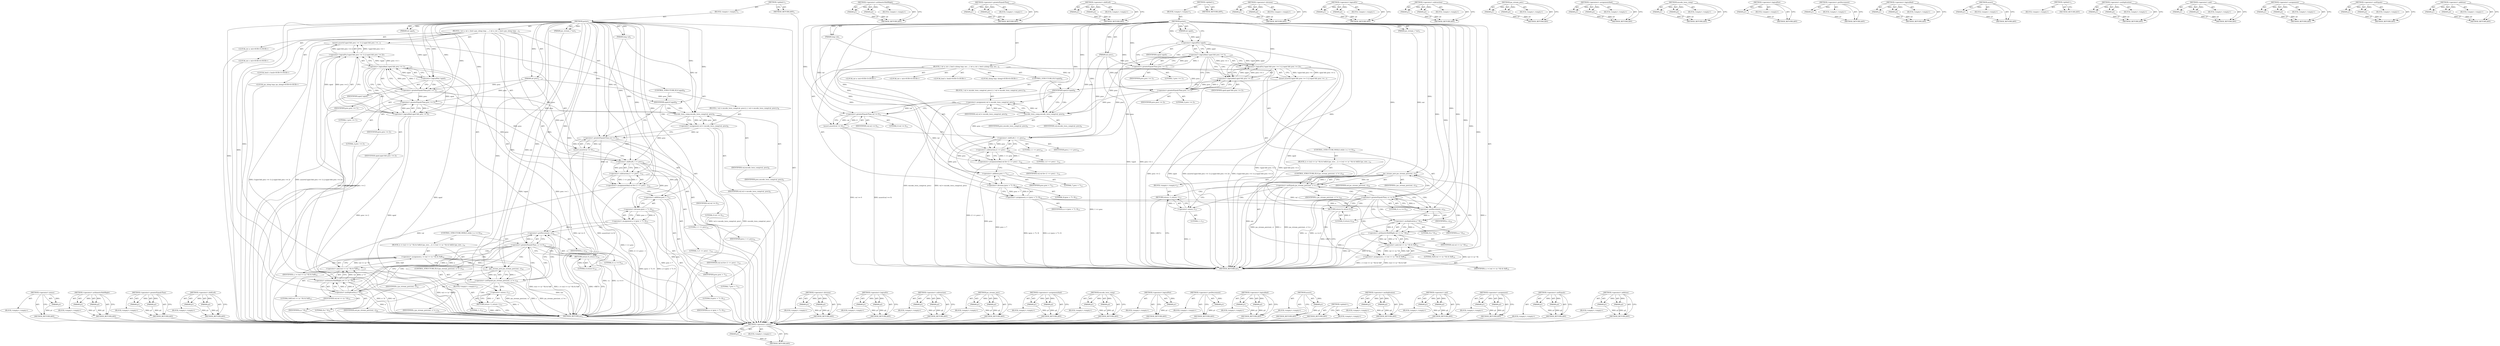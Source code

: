 digraph "&lt;operator&gt;.addition" {
vulnerable_196 [label=<(METHOD,&lt;operator&gt;.minus)>];
vulnerable_197 [label=<(PARAM,p1)>];
vulnerable_198 [label=<(BLOCK,&lt;empty&gt;,&lt;empty&gt;)>];
vulnerable_199 [label=<(METHOD_RETURN,ANY)>];
vulnerable_176 [label=<(METHOD,&lt;operator&gt;.arithmeticShiftRight)>];
vulnerable_177 [label=<(PARAM,p1)>];
vulnerable_178 [label=<(PARAM,p2)>];
vulnerable_179 [label=<(BLOCK,&lt;empty&gt;,&lt;empty&gt;)>];
vulnerable_180 [label=<(METHOD_RETURN,ANY)>];
vulnerable_127 [label=<(METHOD,&lt;operator&gt;.greaterEqualsThan)>];
vulnerable_128 [label=<(PARAM,p1)>];
vulnerable_129 [label=<(PARAM,p2)>];
vulnerable_130 [label=<(BLOCK,&lt;empty&gt;,&lt;empty&gt;)>];
vulnerable_131 [label=<(METHOD_RETURN,ANY)>];
vulnerable_152 [label=<(METHOD,&lt;operator&gt;.shiftLeft)>];
vulnerable_153 [label=<(PARAM,p1)>];
vulnerable_154 [label=<(PARAM,p2)>];
vulnerable_155 [label=<(BLOCK,&lt;empty&gt;,&lt;empty&gt;)>];
vulnerable_156 [label=<(METHOD_RETURN,ANY)>];
vulnerable_6 [label=<(METHOD,&lt;global&gt;)<SUB>1</SUB>>];
vulnerable_7 [label=<(BLOCK,&lt;empty&gt;,&lt;empty&gt;)<SUB>1</SUB>>];
vulnerable_8 [label=<(METHOD,putint)<SUB>1</SUB>>];
vulnerable_9 [label=<(PARAM,jas_stream_t *out)<SUB>1</SUB>>];
vulnerable_10 [label=<(PARAM,int sgnd)<SUB>1</SUB>>];
vulnerable_11 [label=<(PARAM,int prec)<SUB>1</SUB>>];
vulnerable_12 [label=<(PARAM,long val)<SUB>1</SUB>>];
vulnerable_13 [label=<(BLOCK,{
 	int n;
 	int c;
 	bool s;
	ulong tmp;
 	ass...,{
 	int n;
 	int c;
 	bool s;
	ulong tmp;
 	ass...)<SUB>2</SUB>>];
vulnerable_14 [label="<(LOCAL,int n: int)<SUB>3</SUB>>"];
vulnerable_15 [label="<(LOCAL,int c: int)<SUB>4</SUB>>"];
vulnerable_16 [label="<(LOCAL,bool s: bool)<SUB>5</SUB>>"];
vulnerable_17 [label="<(LOCAL,ulong tmp: ulong)<SUB>6</SUB>>"];
vulnerable_18 [label=<(assert,assert((!sgnd &amp;&amp; prec &gt;= 1) || (sgnd &amp;&amp; prec &gt;=...)<SUB>7</SUB>>];
vulnerable_19 [label=<(&lt;operator&gt;.logicalOr,(!sgnd &amp;&amp; prec &gt;= 1) || (sgnd &amp;&amp; prec &gt;= 2))<SUB>7</SUB>>];
vulnerable_20 [label=<(&lt;operator&gt;.logicalAnd,!sgnd &amp;&amp; prec &gt;= 1)<SUB>7</SUB>>];
vulnerable_21 [label=<(&lt;operator&gt;.logicalNot,!sgnd)<SUB>7</SUB>>];
vulnerable_22 [label=<(IDENTIFIER,sgnd,!sgnd)<SUB>7</SUB>>];
vulnerable_23 [label=<(&lt;operator&gt;.greaterEqualsThan,prec &gt;= 1)<SUB>7</SUB>>];
vulnerable_24 [label=<(IDENTIFIER,prec,prec &gt;= 1)<SUB>7</SUB>>];
vulnerable_25 [label=<(LITERAL,1,prec &gt;= 1)<SUB>7</SUB>>];
vulnerable_26 [label=<(&lt;operator&gt;.logicalAnd,sgnd &amp;&amp; prec &gt;= 2)<SUB>7</SUB>>];
vulnerable_27 [label=<(IDENTIFIER,sgnd,sgnd &amp;&amp; prec &gt;= 2)<SUB>7</SUB>>];
vulnerable_28 [label=<(&lt;operator&gt;.greaterEqualsThan,prec &gt;= 2)<SUB>7</SUB>>];
vulnerable_29 [label=<(IDENTIFIER,prec,prec &gt;= 2)<SUB>7</SUB>>];
vulnerable_30 [label=<(LITERAL,2,prec &gt;= 2)<SUB>7</SUB>>];
vulnerable_31 [label=<(CONTROL_STRUCTURE,IF,if (sgnd))<SUB>8</SUB>>];
vulnerable_32 [label=<(IDENTIFIER,sgnd,if (sgnd))<SUB>8</SUB>>];
vulnerable_33 [label=<(BLOCK,{
 		val = encode_twos_comp(val, prec);
	},{
 		val = encode_twos_comp(val, prec);
	})<SUB>8</SUB>>];
vulnerable_34 [label=<(&lt;operator&gt;.assignment,val = encode_twos_comp(val, prec))<SUB>9</SUB>>];
vulnerable_35 [label=<(IDENTIFIER,val,val = encode_twos_comp(val, prec))<SUB>9</SUB>>];
vulnerable_36 [label=<(encode_twos_comp,encode_twos_comp(val, prec))<SUB>9</SUB>>];
vulnerable_37 [label=<(IDENTIFIER,val,encode_twos_comp(val, prec))<SUB>9</SUB>>];
vulnerable_38 [label=<(IDENTIFIER,prec,encode_twos_comp(val, prec))<SUB>9</SUB>>];
vulnerable_39 [label=<(assert,assert(val &gt;= 0))<SUB>11</SUB>>];
vulnerable_40 [label=<(&lt;operator&gt;.greaterEqualsThan,val &gt;= 0)<SUB>11</SUB>>];
vulnerable_41 [label=<(IDENTIFIER,val,val &gt;= 0)<SUB>11</SUB>>];
vulnerable_42 [label=<(LITERAL,0,val &gt;= 0)<SUB>11</SUB>>];
vulnerable_43 [label=<(&lt;operators&gt;.assignmentAnd,val &amp;= (1 &lt;&lt; prec) - 1)<SUB>12</SUB>>];
vulnerable_44 [label=<(IDENTIFIER,val,val &amp;= (1 &lt;&lt; prec) - 1)<SUB>12</SUB>>];
vulnerable_45 [label=<(&lt;operator&gt;.subtraction,(1 &lt;&lt; prec) - 1)<SUB>12</SUB>>];
vulnerable_46 [label=<(&lt;operator&gt;.shiftLeft,1 &lt;&lt; prec)<SUB>12</SUB>>];
vulnerable_47 [label=<(LITERAL,1,1 &lt;&lt; prec)<SUB>12</SUB>>];
vulnerable_48 [label=<(IDENTIFIER,prec,1 &lt;&lt; prec)<SUB>12</SUB>>];
vulnerable_49 [label=<(LITERAL,1,(1 &lt;&lt; prec) - 1)<SUB>12</SUB>>];
vulnerable_50 [label=<(&lt;operator&gt;.assignment,n = (prec + 7) / 8)<SUB>13</SUB>>];
vulnerable_51 [label=<(IDENTIFIER,n,n = (prec + 7) / 8)<SUB>13</SUB>>];
vulnerable_52 [label=<(&lt;operator&gt;.division,(prec + 7) / 8)<SUB>13</SUB>>];
vulnerable_53 [label=<(&lt;operator&gt;.addition,prec + 7)<SUB>13</SUB>>];
vulnerable_54 [label=<(IDENTIFIER,prec,prec + 7)<SUB>13</SUB>>];
vulnerable_55 [label=<(LITERAL,7,prec + 7)<SUB>13</SUB>>];
vulnerable_56 [label=<(LITERAL,8,(prec + 7) / 8)<SUB>13</SUB>>];
vulnerable_57 [label=<(CONTROL_STRUCTURE,WHILE,while (--n &gt;= 0))<SUB>14</SUB>>];
vulnerable_58 [label=<(&lt;operator&gt;.greaterEqualsThan,--n &gt;= 0)<SUB>14</SUB>>];
vulnerable_59 [label=<(&lt;operator&gt;.preDecrement,--n)<SUB>14</SUB>>];
vulnerable_60 [label=<(IDENTIFIER,n,--n)<SUB>14</SUB>>];
vulnerable_61 [label=<(LITERAL,0,--n &gt;= 0)<SUB>14</SUB>>];
vulnerable_62 [label=<(BLOCK,{
		c = (val &gt;&gt; (n * 8)) &amp; 0xff;
		if (jas_stre...,{
		c = (val &gt;&gt; (n * 8)) &amp; 0xff;
		if (jas_stre...)<SUB>14</SUB>>];
vulnerable_63 [label=<(&lt;operator&gt;.assignment,c = (val &gt;&gt; (n * 8)) &amp; 0xff)<SUB>15</SUB>>];
vulnerable_64 [label=<(IDENTIFIER,c,c = (val &gt;&gt; (n * 8)) &amp; 0xff)<SUB>15</SUB>>];
vulnerable_65 [label=<(&lt;operator&gt;.and,(val &gt;&gt; (n * 8)) &amp; 0xff)<SUB>15</SUB>>];
vulnerable_66 [label=<(&lt;operator&gt;.arithmeticShiftRight,val &gt;&gt; (n * 8))<SUB>15</SUB>>];
vulnerable_67 [label=<(IDENTIFIER,val,val &gt;&gt; (n * 8))<SUB>15</SUB>>];
vulnerable_68 [label=<(&lt;operator&gt;.multiplication,n * 8)<SUB>15</SUB>>];
vulnerable_69 [label=<(IDENTIFIER,n,n * 8)<SUB>15</SUB>>];
vulnerable_70 [label=<(LITERAL,8,n * 8)<SUB>15</SUB>>];
vulnerable_71 [label=<(LITERAL,0xff,(val &gt;&gt; (n * 8)) &amp; 0xff)<SUB>15</SUB>>];
vulnerable_72 [label=<(CONTROL_STRUCTURE,IF,if (jas_stream_putc(out, c) != c))<SUB>16</SUB>>];
vulnerable_73 [label=<(&lt;operator&gt;.notEquals,jas_stream_putc(out, c) != c)<SUB>16</SUB>>];
vulnerable_74 [label=<(jas_stream_putc,jas_stream_putc(out, c))<SUB>16</SUB>>];
vulnerable_75 [label=<(IDENTIFIER,out,jas_stream_putc(out, c))<SUB>16</SUB>>];
vulnerable_76 [label=<(IDENTIFIER,c,jas_stream_putc(out, c))<SUB>16</SUB>>];
vulnerable_77 [label=<(IDENTIFIER,c,jas_stream_putc(out, c) != c)<SUB>16</SUB>>];
vulnerable_78 [label=<(BLOCK,&lt;empty&gt;,&lt;empty&gt;)<SUB>17</SUB>>];
vulnerable_79 [label=<(RETURN,return -1;,return -1;)<SUB>17</SUB>>];
vulnerable_80 [label=<(&lt;operator&gt;.minus,-1)<SUB>17</SUB>>];
vulnerable_81 [label=<(LITERAL,1,-1)<SUB>17</SUB>>];
vulnerable_82 [label=<(RETURN,return 0;,return 0;)<SUB>19</SUB>>];
vulnerable_83 [label=<(LITERAL,0,return 0;)<SUB>19</SUB>>];
vulnerable_84 [label=<(METHOD_RETURN,int)<SUB>1</SUB>>];
vulnerable_86 [label=<(METHOD_RETURN,ANY)<SUB>1</SUB>>];
vulnerable_157 [label=<(METHOD,&lt;operator&gt;.division)>];
vulnerable_158 [label=<(PARAM,p1)>];
vulnerable_159 [label=<(PARAM,p2)>];
vulnerable_160 [label=<(BLOCK,&lt;empty&gt;,&lt;empty&gt;)>];
vulnerable_161 [label=<(METHOD_RETURN,ANY)>];
vulnerable_113 [label=<(METHOD,&lt;operator&gt;.logicalOr)>];
vulnerable_114 [label=<(PARAM,p1)>];
vulnerable_115 [label=<(PARAM,p2)>];
vulnerable_116 [label=<(BLOCK,&lt;empty&gt;,&lt;empty&gt;)>];
vulnerable_117 [label=<(METHOD_RETURN,ANY)>];
vulnerable_147 [label=<(METHOD,&lt;operator&gt;.subtraction)>];
vulnerable_148 [label=<(PARAM,p1)>];
vulnerable_149 [label=<(PARAM,p2)>];
vulnerable_150 [label=<(BLOCK,&lt;empty&gt;,&lt;empty&gt;)>];
vulnerable_151 [label=<(METHOD_RETURN,ANY)>];
vulnerable_191 [label=<(METHOD,jas_stream_putc)>];
vulnerable_192 [label=<(PARAM,p1)>];
vulnerable_193 [label=<(PARAM,p2)>];
vulnerable_194 [label=<(BLOCK,&lt;empty&gt;,&lt;empty&gt;)>];
vulnerable_195 [label=<(METHOD_RETURN,ANY)>];
vulnerable_142 [label=<(METHOD,&lt;operators&gt;.assignmentAnd)>];
vulnerable_143 [label=<(PARAM,p1)>];
vulnerable_144 [label=<(PARAM,p2)>];
vulnerable_145 [label=<(BLOCK,&lt;empty&gt;,&lt;empty&gt;)>];
vulnerable_146 [label=<(METHOD_RETURN,ANY)>];
vulnerable_137 [label=<(METHOD,encode_twos_comp)>];
vulnerable_138 [label=<(PARAM,p1)>];
vulnerable_139 [label=<(PARAM,p2)>];
vulnerable_140 [label=<(BLOCK,&lt;empty&gt;,&lt;empty&gt;)>];
vulnerable_141 [label=<(METHOD_RETURN,ANY)>];
vulnerable_123 [label=<(METHOD,&lt;operator&gt;.logicalNot)>];
vulnerable_124 [label=<(PARAM,p1)>];
vulnerable_125 [label=<(BLOCK,&lt;empty&gt;,&lt;empty&gt;)>];
vulnerable_126 [label=<(METHOD_RETURN,ANY)>];
vulnerable_167 [label=<(METHOD,&lt;operator&gt;.preDecrement)>];
vulnerable_168 [label=<(PARAM,p1)>];
vulnerable_169 [label=<(BLOCK,&lt;empty&gt;,&lt;empty&gt;)>];
vulnerable_170 [label=<(METHOD_RETURN,ANY)>];
vulnerable_118 [label=<(METHOD,&lt;operator&gt;.logicalAnd)>];
vulnerable_119 [label=<(PARAM,p1)>];
vulnerable_120 [label=<(PARAM,p2)>];
vulnerable_121 [label=<(BLOCK,&lt;empty&gt;,&lt;empty&gt;)>];
vulnerable_122 [label=<(METHOD_RETURN,ANY)>];
vulnerable_109 [label=<(METHOD,assert)>];
vulnerable_110 [label=<(PARAM,p1)>];
vulnerable_111 [label=<(BLOCK,&lt;empty&gt;,&lt;empty&gt;)>];
vulnerable_112 [label=<(METHOD_RETURN,ANY)>];
vulnerable_103 [label=<(METHOD,&lt;global&gt;)<SUB>1</SUB>>];
vulnerable_104 [label=<(BLOCK,&lt;empty&gt;,&lt;empty&gt;)>];
vulnerable_105 [label=<(METHOD_RETURN,ANY)>];
vulnerable_181 [label=<(METHOD,&lt;operator&gt;.multiplication)>];
vulnerable_182 [label=<(PARAM,p1)>];
vulnerable_183 [label=<(PARAM,p2)>];
vulnerable_184 [label=<(BLOCK,&lt;empty&gt;,&lt;empty&gt;)>];
vulnerable_185 [label=<(METHOD_RETURN,ANY)>];
vulnerable_171 [label=<(METHOD,&lt;operator&gt;.and)>];
vulnerable_172 [label=<(PARAM,p1)>];
vulnerable_173 [label=<(PARAM,p2)>];
vulnerable_174 [label=<(BLOCK,&lt;empty&gt;,&lt;empty&gt;)>];
vulnerable_175 [label=<(METHOD_RETURN,ANY)>];
vulnerable_132 [label=<(METHOD,&lt;operator&gt;.assignment)>];
vulnerable_133 [label=<(PARAM,p1)>];
vulnerable_134 [label=<(PARAM,p2)>];
vulnerable_135 [label=<(BLOCK,&lt;empty&gt;,&lt;empty&gt;)>];
vulnerable_136 [label=<(METHOD_RETURN,ANY)>];
vulnerable_186 [label=<(METHOD,&lt;operator&gt;.notEquals)>];
vulnerable_187 [label=<(PARAM,p1)>];
vulnerable_188 [label=<(PARAM,p2)>];
vulnerable_189 [label=<(BLOCK,&lt;empty&gt;,&lt;empty&gt;)>];
vulnerable_190 [label=<(METHOD_RETURN,ANY)>];
vulnerable_162 [label=<(METHOD,&lt;operator&gt;.addition)>];
vulnerable_163 [label=<(PARAM,p1)>];
vulnerable_164 [label=<(PARAM,p2)>];
vulnerable_165 [label=<(BLOCK,&lt;empty&gt;,&lt;empty&gt;)>];
vulnerable_166 [label=<(METHOD_RETURN,ANY)>];
fixed_196 [label=<(METHOD,&lt;operator&gt;.minus)>];
fixed_197 [label=<(PARAM,p1)>];
fixed_198 [label=<(BLOCK,&lt;empty&gt;,&lt;empty&gt;)>];
fixed_199 [label=<(METHOD_RETURN,ANY)>];
fixed_176 [label=<(METHOD,&lt;operator&gt;.arithmeticShiftRight)>];
fixed_177 [label=<(PARAM,p1)>];
fixed_178 [label=<(PARAM,p2)>];
fixed_179 [label=<(BLOCK,&lt;empty&gt;,&lt;empty&gt;)>];
fixed_180 [label=<(METHOD_RETURN,ANY)>];
fixed_127 [label=<(METHOD,&lt;operator&gt;.greaterEqualsThan)>];
fixed_128 [label=<(PARAM,p1)>];
fixed_129 [label=<(PARAM,p2)>];
fixed_130 [label=<(BLOCK,&lt;empty&gt;,&lt;empty&gt;)>];
fixed_131 [label=<(METHOD_RETURN,ANY)>];
fixed_152 [label=<(METHOD,&lt;operator&gt;.shiftLeft)>];
fixed_153 [label=<(PARAM,p1)>];
fixed_154 [label=<(PARAM,p2)>];
fixed_155 [label=<(BLOCK,&lt;empty&gt;,&lt;empty&gt;)>];
fixed_156 [label=<(METHOD_RETURN,ANY)>];
fixed_6 [label=<(METHOD,&lt;global&gt;)<SUB>1</SUB>>];
fixed_7 [label=<(BLOCK,&lt;empty&gt;,&lt;empty&gt;)<SUB>1</SUB>>];
fixed_8 [label=<(METHOD,putint)<SUB>1</SUB>>];
fixed_9 [label=<(PARAM,jas_stream_t *out)<SUB>1</SUB>>];
fixed_10 [label=<(PARAM,int sgnd)<SUB>1</SUB>>];
fixed_11 [label=<(PARAM,int prec)<SUB>1</SUB>>];
fixed_12 [label=<(PARAM,long val)<SUB>1</SUB>>];
fixed_13 [label=<(BLOCK,{
 	int n;
 	int c;
 	bool s;
	jas_ulong tmp;
 ...,{
 	int n;
 	int c;
 	bool s;
	jas_ulong tmp;
 ...)<SUB>2</SUB>>];
fixed_14 [label="<(LOCAL,int n: int)<SUB>3</SUB>>"];
fixed_15 [label="<(LOCAL,int c: int)<SUB>4</SUB>>"];
fixed_16 [label="<(LOCAL,bool s: bool)<SUB>5</SUB>>"];
fixed_17 [label="<(LOCAL,jas_ulong tmp: jas_ulong)<SUB>6</SUB>>"];
fixed_18 [label=<(assert,assert((!sgnd &amp;&amp; prec &gt;= 1) || (sgnd &amp;&amp; prec &gt;=...)<SUB>7</SUB>>];
fixed_19 [label=<(&lt;operator&gt;.logicalOr,(!sgnd &amp;&amp; prec &gt;= 1) || (sgnd &amp;&amp; prec &gt;= 2))<SUB>7</SUB>>];
fixed_20 [label=<(&lt;operator&gt;.logicalAnd,!sgnd &amp;&amp; prec &gt;= 1)<SUB>7</SUB>>];
fixed_21 [label=<(&lt;operator&gt;.logicalNot,!sgnd)<SUB>7</SUB>>];
fixed_22 [label=<(IDENTIFIER,sgnd,!sgnd)<SUB>7</SUB>>];
fixed_23 [label=<(&lt;operator&gt;.greaterEqualsThan,prec &gt;= 1)<SUB>7</SUB>>];
fixed_24 [label=<(IDENTIFIER,prec,prec &gt;= 1)<SUB>7</SUB>>];
fixed_25 [label=<(LITERAL,1,prec &gt;= 1)<SUB>7</SUB>>];
fixed_26 [label=<(&lt;operator&gt;.logicalAnd,sgnd &amp;&amp; prec &gt;= 2)<SUB>7</SUB>>];
fixed_27 [label=<(IDENTIFIER,sgnd,sgnd &amp;&amp; prec &gt;= 2)<SUB>7</SUB>>];
fixed_28 [label=<(&lt;operator&gt;.greaterEqualsThan,prec &gt;= 2)<SUB>7</SUB>>];
fixed_29 [label=<(IDENTIFIER,prec,prec &gt;= 2)<SUB>7</SUB>>];
fixed_30 [label=<(LITERAL,2,prec &gt;= 2)<SUB>7</SUB>>];
fixed_31 [label=<(CONTROL_STRUCTURE,IF,if (sgnd))<SUB>8</SUB>>];
fixed_32 [label=<(IDENTIFIER,sgnd,if (sgnd))<SUB>8</SUB>>];
fixed_33 [label=<(BLOCK,{
 		val = encode_twos_comp(val, prec);
	},{
 		val = encode_twos_comp(val, prec);
	})<SUB>8</SUB>>];
fixed_34 [label=<(&lt;operator&gt;.assignment,val = encode_twos_comp(val, prec))<SUB>9</SUB>>];
fixed_35 [label=<(IDENTIFIER,val,val = encode_twos_comp(val, prec))<SUB>9</SUB>>];
fixed_36 [label=<(encode_twos_comp,encode_twos_comp(val, prec))<SUB>9</SUB>>];
fixed_37 [label=<(IDENTIFIER,val,encode_twos_comp(val, prec))<SUB>9</SUB>>];
fixed_38 [label=<(IDENTIFIER,prec,encode_twos_comp(val, prec))<SUB>9</SUB>>];
fixed_39 [label=<(assert,assert(val &gt;= 0))<SUB>11</SUB>>];
fixed_40 [label=<(&lt;operator&gt;.greaterEqualsThan,val &gt;= 0)<SUB>11</SUB>>];
fixed_41 [label=<(IDENTIFIER,val,val &gt;= 0)<SUB>11</SUB>>];
fixed_42 [label=<(LITERAL,0,val &gt;= 0)<SUB>11</SUB>>];
fixed_43 [label=<(&lt;operators&gt;.assignmentAnd,val &amp;= (1 &lt;&lt; prec) - 1)<SUB>12</SUB>>];
fixed_44 [label=<(IDENTIFIER,val,val &amp;= (1 &lt;&lt; prec) - 1)<SUB>12</SUB>>];
fixed_45 [label=<(&lt;operator&gt;.subtraction,(1 &lt;&lt; prec) - 1)<SUB>12</SUB>>];
fixed_46 [label=<(&lt;operator&gt;.shiftLeft,1 &lt;&lt; prec)<SUB>12</SUB>>];
fixed_47 [label=<(LITERAL,1,1 &lt;&lt; prec)<SUB>12</SUB>>];
fixed_48 [label=<(IDENTIFIER,prec,1 &lt;&lt; prec)<SUB>12</SUB>>];
fixed_49 [label=<(LITERAL,1,(1 &lt;&lt; prec) - 1)<SUB>12</SUB>>];
fixed_50 [label=<(&lt;operator&gt;.assignment,n = (prec + 7) / 8)<SUB>13</SUB>>];
fixed_51 [label=<(IDENTIFIER,n,n = (prec + 7) / 8)<SUB>13</SUB>>];
fixed_52 [label=<(&lt;operator&gt;.division,(prec + 7) / 8)<SUB>13</SUB>>];
fixed_53 [label=<(&lt;operator&gt;.addition,prec + 7)<SUB>13</SUB>>];
fixed_54 [label=<(IDENTIFIER,prec,prec + 7)<SUB>13</SUB>>];
fixed_55 [label=<(LITERAL,7,prec + 7)<SUB>13</SUB>>];
fixed_56 [label=<(LITERAL,8,(prec + 7) / 8)<SUB>13</SUB>>];
fixed_57 [label=<(CONTROL_STRUCTURE,WHILE,while (--n &gt;= 0))<SUB>14</SUB>>];
fixed_58 [label=<(&lt;operator&gt;.greaterEqualsThan,--n &gt;= 0)<SUB>14</SUB>>];
fixed_59 [label=<(&lt;operator&gt;.preDecrement,--n)<SUB>14</SUB>>];
fixed_60 [label=<(IDENTIFIER,n,--n)<SUB>14</SUB>>];
fixed_61 [label=<(LITERAL,0,--n &gt;= 0)<SUB>14</SUB>>];
fixed_62 [label=<(BLOCK,{
		c = (val &gt;&gt; (n * 8)) &amp; 0xff;
		if (jas_stre...,{
		c = (val &gt;&gt; (n * 8)) &amp; 0xff;
		if (jas_stre...)<SUB>14</SUB>>];
fixed_63 [label=<(&lt;operator&gt;.assignment,c = (val &gt;&gt; (n * 8)) &amp; 0xff)<SUB>15</SUB>>];
fixed_64 [label=<(IDENTIFIER,c,c = (val &gt;&gt; (n * 8)) &amp; 0xff)<SUB>15</SUB>>];
fixed_65 [label=<(&lt;operator&gt;.and,(val &gt;&gt; (n * 8)) &amp; 0xff)<SUB>15</SUB>>];
fixed_66 [label=<(&lt;operator&gt;.arithmeticShiftRight,val &gt;&gt; (n * 8))<SUB>15</SUB>>];
fixed_67 [label=<(IDENTIFIER,val,val &gt;&gt; (n * 8))<SUB>15</SUB>>];
fixed_68 [label=<(&lt;operator&gt;.multiplication,n * 8)<SUB>15</SUB>>];
fixed_69 [label=<(IDENTIFIER,n,n * 8)<SUB>15</SUB>>];
fixed_70 [label=<(LITERAL,8,n * 8)<SUB>15</SUB>>];
fixed_71 [label=<(LITERAL,0xff,(val &gt;&gt; (n * 8)) &amp; 0xff)<SUB>15</SUB>>];
fixed_72 [label=<(CONTROL_STRUCTURE,IF,if (jas_stream_putc(out, c) != c))<SUB>16</SUB>>];
fixed_73 [label=<(&lt;operator&gt;.notEquals,jas_stream_putc(out, c) != c)<SUB>16</SUB>>];
fixed_74 [label=<(jas_stream_putc,jas_stream_putc(out, c))<SUB>16</SUB>>];
fixed_75 [label=<(IDENTIFIER,out,jas_stream_putc(out, c))<SUB>16</SUB>>];
fixed_76 [label=<(IDENTIFIER,c,jas_stream_putc(out, c))<SUB>16</SUB>>];
fixed_77 [label=<(IDENTIFIER,c,jas_stream_putc(out, c) != c)<SUB>16</SUB>>];
fixed_78 [label=<(BLOCK,&lt;empty&gt;,&lt;empty&gt;)<SUB>17</SUB>>];
fixed_79 [label=<(RETURN,return -1;,return -1;)<SUB>17</SUB>>];
fixed_80 [label=<(&lt;operator&gt;.minus,-1)<SUB>17</SUB>>];
fixed_81 [label=<(LITERAL,1,-1)<SUB>17</SUB>>];
fixed_82 [label=<(RETURN,return 0;,return 0;)<SUB>19</SUB>>];
fixed_83 [label=<(LITERAL,0,return 0;)<SUB>19</SUB>>];
fixed_84 [label=<(METHOD_RETURN,int)<SUB>1</SUB>>];
fixed_86 [label=<(METHOD_RETURN,ANY)<SUB>1</SUB>>];
fixed_157 [label=<(METHOD,&lt;operator&gt;.division)>];
fixed_158 [label=<(PARAM,p1)>];
fixed_159 [label=<(PARAM,p2)>];
fixed_160 [label=<(BLOCK,&lt;empty&gt;,&lt;empty&gt;)>];
fixed_161 [label=<(METHOD_RETURN,ANY)>];
fixed_113 [label=<(METHOD,&lt;operator&gt;.logicalOr)>];
fixed_114 [label=<(PARAM,p1)>];
fixed_115 [label=<(PARAM,p2)>];
fixed_116 [label=<(BLOCK,&lt;empty&gt;,&lt;empty&gt;)>];
fixed_117 [label=<(METHOD_RETURN,ANY)>];
fixed_147 [label=<(METHOD,&lt;operator&gt;.subtraction)>];
fixed_148 [label=<(PARAM,p1)>];
fixed_149 [label=<(PARAM,p2)>];
fixed_150 [label=<(BLOCK,&lt;empty&gt;,&lt;empty&gt;)>];
fixed_151 [label=<(METHOD_RETURN,ANY)>];
fixed_191 [label=<(METHOD,jas_stream_putc)>];
fixed_192 [label=<(PARAM,p1)>];
fixed_193 [label=<(PARAM,p2)>];
fixed_194 [label=<(BLOCK,&lt;empty&gt;,&lt;empty&gt;)>];
fixed_195 [label=<(METHOD_RETURN,ANY)>];
fixed_142 [label=<(METHOD,&lt;operators&gt;.assignmentAnd)>];
fixed_143 [label=<(PARAM,p1)>];
fixed_144 [label=<(PARAM,p2)>];
fixed_145 [label=<(BLOCK,&lt;empty&gt;,&lt;empty&gt;)>];
fixed_146 [label=<(METHOD_RETURN,ANY)>];
fixed_137 [label=<(METHOD,encode_twos_comp)>];
fixed_138 [label=<(PARAM,p1)>];
fixed_139 [label=<(PARAM,p2)>];
fixed_140 [label=<(BLOCK,&lt;empty&gt;,&lt;empty&gt;)>];
fixed_141 [label=<(METHOD_RETURN,ANY)>];
fixed_123 [label=<(METHOD,&lt;operator&gt;.logicalNot)>];
fixed_124 [label=<(PARAM,p1)>];
fixed_125 [label=<(BLOCK,&lt;empty&gt;,&lt;empty&gt;)>];
fixed_126 [label=<(METHOD_RETURN,ANY)>];
fixed_167 [label=<(METHOD,&lt;operator&gt;.preDecrement)>];
fixed_168 [label=<(PARAM,p1)>];
fixed_169 [label=<(BLOCK,&lt;empty&gt;,&lt;empty&gt;)>];
fixed_170 [label=<(METHOD_RETURN,ANY)>];
fixed_118 [label=<(METHOD,&lt;operator&gt;.logicalAnd)>];
fixed_119 [label=<(PARAM,p1)>];
fixed_120 [label=<(PARAM,p2)>];
fixed_121 [label=<(BLOCK,&lt;empty&gt;,&lt;empty&gt;)>];
fixed_122 [label=<(METHOD_RETURN,ANY)>];
fixed_109 [label=<(METHOD,assert)>];
fixed_110 [label=<(PARAM,p1)>];
fixed_111 [label=<(BLOCK,&lt;empty&gt;,&lt;empty&gt;)>];
fixed_112 [label=<(METHOD_RETURN,ANY)>];
fixed_103 [label=<(METHOD,&lt;global&gt;)<SUB>1</SUB>>];
fixed_104 [label=<(BLOCK,&lt;empty&gt;,&lt;empty&gt;)>];
fixed_105 [label=<(METHOD_RETURN,ANY)>];
fixed_181 [label=<(METHOD,&lt;operator&gt;.multiplication)>];
fixed_182 [label=<(PARAM,p1)>];
fixed_183 [label=<(PARAM,p2)>];
fixed_184 [label=<(BLOCK,&lt;empty&gt;,&lt;empty&gt;)>];
fixed_185 [label=<(METHOD_RETURN,ANY)>];
fixed_171 [label=<(METHOD,&lt;operator&gt;.and)>];
fixed_172 [label=<(PARAM,p1)>];
fixed_173 [label=<(PARAM,p2)>];
fixed_174 [label=<(BLOCK,&lt;empty&gt;,&lt;empty&gt;)>];
fixed_175 [label=<(METHOD_RETURN,ANY)>];
fixed_132 [label=<(METHOD,&lt;operator&gt;.assignment)>];
fixed_133 [label=<(PARAM,p1)>];
fixed_134 [label=<(PARAM,p2)>];
fixed_135 [label=<(BLOCK,&lt;empty&gt;,&lt;empty&gt;)>];
fixed_136 [label=<(METHOD_RETURN,ANY)>];
fixed_186 [label=<(METHOD,&lt;operator&gt;.notEquals)>];
fixed_187 [label=<(PARAM,p1)>];
fixed_188 [label=<(PARAM,p2)>];
fixed_189 [label=<(BLOCK,&lt;empty&gt;,&lt;empty&gt;)>];
fixed_190 [label=<(METHOD_RETURN,ANY)>];
fixed_162 [label=<(METHOD,&lt;operator&gt;.addition)>];
fixed_163 [label=<(PARAM,p1)>];
fixed_164 [label=<(PARAM,p2)>];
fixed_165 [label=<(BLOCK,&lt;empty&gt;,&lt;empty&gt;)>];
fixed_166 [label=<(METHOD_RETURN,ANY)>];
vulnerable_196 -> vulnerable_197  [key=0, label="AST: "];
vulnerable_196 -> vulnerable_197  [key=1, label="DDG: "];
vulnerable_196 -> vulnerable_198  [key=0, label="AST: "];
vulnerable_196 -> vulnerable_199  [key=0, label="AST: "];
vulnerable_196 -> vulnerable_199  [key=1, label="CFG: "];
vulnerable_197 -> vulnerable_199  [key=0, label="DDG: p1"];
vulnerable_176 -> vulnerable_177  [key=0, label="AST: "];
vulnerable_176 -> vulnerable_177  [key=1, label="DDG: "];
vulnerable_176 -> vulnerable_179  [key=0, label="AST: "];
vulnerable_176 -> vulnerable_178  [key=0, label="AST: "];
vulnerable_176 -> vulnerable_178  [key=1, label="DDG: "];
vulnerable_176 -> vulnerable_180  [key=0, label="AST: "];
vulnerable_176 -> vulnerable_180  [key=1, label="CFG: "];
vulnerable_177 -> vulnerable_180  [key=0, label="DDG: p1"];
vulnerable_178 -> vulnerable_180  [key=0, label="DDG: p2"];
vulnerable_127 -> vulnerable_128  [key=0, label="AST: "];
vulnerable_127 -> vulnerable_128  [key=1, label="DDG: "];
vulnerable_127 -> vulnerable_130  [key=0, label="AST: "];
vulnerable_127 -> vulnerable_129  [key=0, label="AST: "];
vulnerable_127 -> vulnerable_129  [key=1, label="DDG: "];
vulnerable_127 -> vulnerable_131  [key=0, label="AST: "];
vulnerable_127 -> vulnerable_131  [key=1, label="CFG: "];
vulnerable_128 -> vulnerable_131  [key=0, label="DDG: p1"];
vulnerable_129 -> vulnerable_131  [key=0, label="DDG: p2"];
vulnerable_152 -> vulnerable_153  [key=0, label="AST: "];
vulnerable_152 -> vulnerable_153  [key=1, label="DDG: "];
vulnerable_152 -> vulnerable_155  [key=0, label="AST: "];
vulnerable_152 -> vulnerable_154  [key=0, label="AST: "];
vulnerable_152 -> vulnerable_154  [key=1, label="DDG: "];
vulnerable_152 -> vulnerable_156  [key=0, label="AST: "];
vulnerable_152 -> vulnerable_156  [key=1, label="CFG: "];
vulnerable_153 -> vulnerable_156  [key=0, label="DDG: p1"];
vulnerable_154 -> vulnerable_156  [key=0, label="DDG: p2"];
vulnerable_6 -> vulnerable_7  [key=0, label="AST: "];
vulnerable_6 -> vulnerable_86  [key=0, label="AST: "];
vulnerable_6 -> vulnerable_86  [key=1, label="CFG: "];
vulnerable_7 -> vulnerable_8  [key=0, label="AST: "];
vulnerable_8 -> vulnerable_9  [key=0, label="AST: "];
vulnerable_8 -> vulnerable_9  [key=1, label="DDG: "];
vulnerable_8 -> vulnerable_10  [key=0, label="AST: "];
vulnerable_8 -> vulnerable_10  [key=1, label="DDG: "];
vulnerable_8 -> vulnerable_11  [key=0, label="AST: "];
vulnerable_8 -> vulnerable_11  [key=1, label="DDG: "];
vulnerable_8 -> vulnerable_12  [key=0, label="AST: "];
vulnerable_8 -> vulnerable_12  [key=1, label="DDG: "];
vulnerable_8 -> vulnerable_13  [key=0, label="AST: "];
vulnerable_8 -> vulnerable_84  [key=0, label="AST: "];
vulnerable_8 -> vulnerable_21  [key=0, label="CFG: "];
vulnerable_8 -> vulnerable_21  [key=1, label="DDG: "];
vulnerable_8 -> vulnerable_82  [key=0, label="DDG: "];
vulnerable_8 -> vulnerable_32  [key=0, label="DDG: "];
vulnerable_8 -> vulnerable_43  [key=0, label="DDG: "];
vulnerable_8 -> vulnerable_83  [key=0, label="DDG: "];
vulnerable_8 -> vulnerable_40  [key=0, label="DDG: "];
vulnerable_8 -> vulnerable_45  [key=0, label="DDG: "];
vulnerable_8 -> vulnerable_52  [key=0, label="DDG: "];
vulnerable_8 -> vulnerable_58  [key=0, label="DDG: "];
vulnerable_8 -> vulnerable_26  [key=0, label="DDG: "];
vulnerable_8 -> vulnerable_46  [key=0, label="DDG: "];
vulnerable_8 -> vulnerable_53  [key=0, label="DDG: "];
vulnerable_8 -> vulnerable_59  [key=0, label="DDG: "];
vulnerable_8 -> vulnerable_23  [key=0, label="DDG: "];
vulnerable_8 -> vulnerable_28  [key=0, label="DDG: "];
vulnerable_8 -> vulnerable_36  [key=0, label="DDG: "];
vulnerable_8 -> vulnerable_65  [key=0, label="DDG: "];
vulnerable_8 -> vulnerable_73  [key=0, label="DDG: "];
vulnerable_8 -> vulnerable_66  [key=0, label="DDG: "];
vulnerable_8 -> vulnerable_74  [key=0, label="DDG: "];
vulnerable_8 -> vulnerable_68  [key=0, label="DDG: "];
vulnerable_8 -> vulnerable_80  [key=0, label="DDG: "];
vulnerable_9 -> vulnerable_74  [key=0, label="DDG: out"];
vulnerable_10 -> vulnerable_21  [key=0, label="DDG: sgnd"];
vulnerable_11 -> vulnerable_46  [key=0, label="DDG: prec"];
vulnerable_11 -> vulnerable_23  [key=0, label="DDG: prec"];
vulnerable_11 -> vulnerable_28  [key=0, label="DDG: prec"];
vulnerable_11 -> vulnerable_36  [key=0, label="DDG: prec"];
vulnerable_12 -> vulnerable_40  [key=0, label="DDG: val"];
vulnerable_12 -> vulnerable_36  [key=0, label="DDG: val"];
vulnerable_13 -> vulnerable_14  [key=0, label="AST: "];
vulnerable_13 -> vulnerable_15  [key=0, label="AST: "];
vulnerable_13 -> vulnerable_16  [key=0, label="AST: "];
vulnerable_13 -> vulnerable_17  [key=0, label="AST: "];
vulnerable_13 -> vulnerable_18  [key=0, label="AST: "];
vulnerable_13 -> vulnerable_31  [key=0, label="AST: "];
vulnerable_13 -> vulnerable_39  [key=0, label="AST: "];
vulnerable_13 -> vulnerable_43  [key=0, label="AST: "];
vulnerable_13 -> vulnerable_50  [key=0, label="AST: "];
vulnerable_13 -> vulnerable_57  [key=0, label="AST: "];
vulnerable_13 -> vulnerable_82  [key=0, label="AST: "];
vulnerable_18 -> vulnerable_19  [key=0, label="AST: "];
vulnerable_18 -> vulnerable_32  [key=0, label="CFG: "];
vulnerable_18 -> vulnerable_84  [key=0, label="DDG: (!sgnd &amp;&amp; prec &gt;= 1) || (sgnd &amp;&amp; prec &gt;= 2)"];
vulnerable_18 -> vulnerable_84  [key=1, label="DDG: assert((!sgnd &amp;&amp; prec &gt;= 1) || (sgnd &amp;&amp; prec &gt;= 2))"];
vulnerable_19 -> vulnerable_20  [key=0, label="AST: "];
vulnerable_19 -> vulnerable_26  [key=0, label="AST: "];
vulnerable_19 -> vulnerable_18  [key=0, label="CFG: "];
vulnerable_19 -> vulnerable_18  [key=1, label="DDG: !sgnd &amp;&amp; prec &gt;= 1"];
vulnerable_19 -> vulnerable_18  [key=2, label="DDG: sgnd &amp;&amp; prec &gt;= 2"];
vulnerable_19 -> vulnerable_84  [key=0, label="DDG: !sgnd &amp;&amp; prec &gt;= 1"];
vulnerable_19 -> vulnerable_84  [key=1, label="DDG: sgnd &amp;&amp; prec &gt;= 2"];
vulnerable_20 -> vulnerable_21  [key=0, label="AST: "];
vulnerable_20 -> vulnerable_23  [key=0, label="AST: "];
vulnerable_20 -> vulnerable_19  [key=0, label="CFG: "];
vulnerable_20 -> vulnerable_19  [key=1, label="DDG: !sgnd"];
vulnerable_20 -> vulnerable_19  [key=2, label="DDG: prec &gt;= 1"];
vulnerable_20 -> vulnerable_26  [key=0, label="CFG: "];
vulnerable_20 -> vulnerable_26  [key=1, label="CDG: "];
vulnerable_20 -> vulnerable_28  [key=0, label="CFG: "];
vulnerable_20 -> vulnerable_28  [key=1, label="CDG: "];
vulnerable_20 -> vulnerable_84  [key=0, label="DDG: !sgnd"];
vulnerable_20 -> vulnerable_84  [key=1, label="DDG: prec &gt;= 1"];
vulnerable_21 -> vulnerable_22  [key=0, label="AST: "];
vulnerable_21 -> vulnerable_20  [key=0, label="CFG: "];
vulnerable_21 -> vulnerable_20  [key=1, label="DDG: sgnd"];
vulnerable_21 -> vulnerable_23  [key=0, label="CFG: "];
vulnerable_21 -> vulnerable_23  [key=1, label="CDG: "];
vulnerable_21 -> vulnerable_84  [key=0, label="DDG: sgnd"];
vulnerable_21 -> vulnerable_26  [key=0, label="DDG: sgnd"];
vulnerable_23 -> vulnerable_24  [key=0, label="AST: "];
vulnerable_23 -> vulnerable_25  [key=0, label="AST: "];
vulnerable_23 -> vulnerable_20  [key=0, label="CFG: "];
vulnerable_23 -> vulnerable_20  [key=1, label="DDG: prec"];
vulnerable_23 -> vulnerable_20  [key=2, label="DDG: 1"];
vulnerable_23 -> vulnerable_46  [key=0, label="DDG: prec"];
vulnerable_23 -> vulnerable_28  [key=0, label="DDG: prec"];
vulnerable_23 -> vulnerable_36  [key=0, label="DDG: prec"];
vulnerable_26 -> vulnerable_27  [key=0, label="AST: "];
vulnerable_26 -> vulnerable_28  [key=0, label="AST: "];
vulnerable_26 -> vulnerable_19  [key=0, label="CFG: "];
vulnerable_26 -> vulnerable_19  [key=1, label="DDG: sgnd"];
vulnerable_26 -> vulnerable_19  [key=2, label="DDG: prec &gt;= 2"];
vulnerable_26 -> vulnerable_84  [key=0, label="DDG: sgnd"];
vulnerable_26 -> vulnerable_84  [key=1, label="DDG: prec &gt;= 2"];
vulnerable_28 -> vulnerable_29  [key=0, label="AST: "];
vulnerable_28 -> vulnerable_30  [key=0, label="AST: "];
vulnerable_28 -> vulnerable_26  [key=0, label="CFG: "];
vulnerable_28 -> vulnerable_26  [key=1, label="DDG: prec"];
vulnerable_28 -> vulnerable_26  [key=2, label="DDG: 2"];
vulnerable_28 -> vulnerable_46  [key=0, label="DDG: prec"];
vulnerable_28 -> vulnerable_36  [key=0, label="DDG: prec"];
vulnerable_31 -> vulnerable_32  [key=0, label="AST: "];
vulnerable_31 -> vulnerable_33  [key=0, label="AST: "];
vulnerable_32 -> vulnerable_36  [key=0, label="CFG: "];
vulnerable_32 -> vulnerable_36  [key=1, label="CDG: "];
vulnerable_32 -> vulnerable_40  [key=0, label="CFG: "];
vulnerable_32 -> vulnerable_34  [key=0, label="CDG: "];
vulnerable_33 -> vulnerable_34  [key=0, label="AST: "];
vulnerable_34 -> vulnerable_35  [key=0, label="AST: "];
vulnerable_34 -> vulnerable_36  [key=0, label="AST: "];
vulnerable_34 -> vulnerable_40  [key=0, label="CFG: "];
vulnerable_34 -> vulnerable_40  [key=1, label="DDG: val"];
vulnerable_34 -> vulnerable_84  [key=0, label="DDG: encode_twos_comp(val, prec)"];
vulnerable_34 -> vulnerable_84  [key=1, label="DDG: val = encode_twos_comp(val, prec)"];
vulnerable_36 -> vulnerable_37  [key=0, label="AST: "];
vulnerable_36 -> vulnerable_38  [key=0, label="AST: "];
vulnerable_36 -> vulnerable_34  [key=0, label="CFG: "];
vulnerable_36 -> vulnerable_34  [key=1, label="DDG: val"];
vulnerable_36 -> vulnerable_34  [key=2, label="DDG: prec"];
vulnerable_36 -> vulnerable_46  [key=0, label="DDG: prec"];
vulnerable_39 -> vulnerable_40  [key=0, label="AST: "];
vulnerable_39 -> vulnerable_46  [key=0, label="CFG: "];
vulnerable_39 -> vulnerable_84  [key=0, label="DDG: val &gt;= 0"];
vulnerable_39 -> vulnerable_84  [key=1, label="DDG: assert(val &gt;= 0)"];
vulnerable_40 -> vulnerable_41  [key=0, label="AST: "];
vulnerable_40 -> vulnerable_42  [key=0, label="AST: "];
vulnerable_40 -> vulnerable_39  [key=0, label="CFG: "];
vulnerable_40 -> vulnerable_39  [key=1, label="DDG: val"];
vulnerable_40 -> vulnerable_39  [key=2, label="DDG: 0"];
vulnerable_40 -> vulnerable_43  [key=0, label="DDG: val"];
vulnerable_43 -> vulnerable_44  [key=0, label="AST: "];
vulnerable_43 -> vulnerable_45  [key=0, label="AST: "];
vulnerable_43 -> vulnerable_53  [key=0, label="CFG: "];
vulnerable_43 -> vulnerable_84  [key=0, label="DDG: (1 &lt;&lt; prec) - 1"];
vulnerable_43 -> vulnerable_66  [key=0, label="DDG: val"];
vulnerable_45 -> vulnerable_46  [key=0, label="AST: "];
vulnerable_45 -> vulnerable_49  [key=0, label="AST: "];
vulnerable_45 -> vulnerable_43  [key=0, label="CFG: "];
vulnerable_45 -> vulnerable_43  [key=1, label="DDG: 1 &lt;&lt; prec"];
vulnerable_45 -> vulnerable_43  [key=2, label="DDG: 1"];
vulnerable_45 -> vulnerable_84  [key=0, label="DDG: 1 &lt;&lt; prec"];
vulnerable_46 -> vulnerable_47  [key=0, label="AST: "];
vulnerable_46 -> vulnerable_48  [key=0, label="AST: "];
vulnerable_46 -> vulnerable_45  [key=0, label="CFG: "];
vulnerable_46 -> vulnerable_45  [key=1, label="DDG: 1"];
vulnerable_46 -> vulnerable_45  [key=2, label="DDG: prec"];
vulnerable_46 -> vulnerable_52  [key=0, label="DDG: prec"];
vulnerable_46 -> vulnerable_53  [key=0, label="DDG: prec"];
vulnerable_50 -> vulnerable_51  [key=0, label="AST: "];
vulnerable_50 -> vulnerable_52  [key=0, label="AST: "];
vulnerable_50 -> vulnerable_59  [key=0, label="CFG: "];
vulnerable_50 -> vulnerable_59  [key=1, label="DDG: n"];
vulnerable_50 -> vulnerable_84  [key=0, label="DDG: (prec + 7) / 8"];
vulnerable_50 -> vulnerable_84  [key=1, label="DDG: n = (prec + 7) / 8"];
vulnerable_52 -> vulnerable_53  [key=0, label="AST: "];
vulnerable_52 -> vulnerable_56  [key=0, label="AST: "];
vulnerable_52 -> vulnerable_50  [key=0, label="CFG: "];
vulnerable_52 -> vulnerable_50  [key=1, label="DDG: prec + 7"];
vulnerable_52 -> vulnerable_50  [key=2, label="DDG: 8"];
vulnerable_52 -> vulnerable_84  [key=0, label="DDG: prec + 7"];
vulnerable_53 -> vulnerable_54  [key=0, label="AST: "];
vulnerable_53 -> vulnerable_55  [key=0, label="AST: "];
vulnerable_53 -> vulnerable_52  [key=0, label="CFG: "];
vulnerable_53 -> vulnerable_84  [key=0, label="DDG: prec"];
vulnerable_57 -> vulnerable_58  [key=0, label="AST: "];
vulnerable_57 -> vulnerable_62  [key=0, label="AST: "];
vulnerable_58 -> vulnerable_59  [key=0, label="AST: "];
vulnerable_58 -> vulnerable_61  [key=0, label="AST: "];
vulnerable_58 -> vulnerable_68  [key=0, label="CFG: "];
vulnerable_58 -> vulnerable_68  [key=1, label="CDG: "];
vulnerable_58 -> vulnerable_82  [key=0, label="CFG: "];
vulnerable_58 -> vulnerable_82  [key=1, label="CDG: "];
vulnerable_58 -> vulnerable_84  [key=0, label="DDG: --n"];
vulnerable_58 -> vulnerable_84  [key=1, label="DDG: --n &gt;= 0"];
vulnerable_58 -> vulnerable_73  [key=0, label="CDG: "];
vulnerable_58 -> vulnerable_66  [key=0, label="CDG: "];
vulnerable_58 -> vulnerable_74  [key=0, label="CDG: "];
vulnerable_58 -> vulnerable_63  [key=0, label="CDG: "];
vulnerable_58 -> vulnerable_65  [key=0, label="CDG: "];
vulnerable_59 -> vulnerable_60  [key=0, label="AST: "];
vulnerable_59 -> vulnerable_58  [key=0, label="CFG: "];
vulnerable_59 -> vulnerable_58  [key=1, label="DDG: n"];
vulnerable_59 -> vulnerable_68  [key=0, label="DDG: n"];
vulnerable_62 -> vulnerable_63  [key=0, label="AST: "];
vulnerable_62 -> vulnerable_72  [key=0, label="AST: "];
vulnerable_63 -> vulnerable_64  [key=0, label="AST: "];
vulnerable_63 -> vulnerable_65  [key=0, label="AST: "];
vulnerable_63 -> vulnerable_74  [key=0, label="CFG: "];
vulnerable_63 -> vulnerable_74  [key=1, label="DDG: c"];
vulnerable_63 -> vulnerable_84  [key=0, label="DDG: (val &gt;&gt; (n * 8)) &amp; 0xff"];
vulnerable_63 -> vulnerable_84  [key=1, label="DDG: c = (val &gt;&gt; (n * 8)) &amp; 0xff"];
vulnerable_65 -> vulnerable_66  [key=0, label="AST: "];
vulnerable_65 -> vulnerable_71  [key=0, label="AST: "];
vulnerable_65 -> vulnerable_63  [key=0, label="CFG: "];
vulnerable_65 -> vulnerable_63  [key=1, label="DDG: val &gt;&gt; (n * 8)"];
vulnerable_65 -> vulnerable_63  [key=2, label="DDG: 0xff"];
vulnerable_65 -> vulnerable_84  [key=0, label="DDG: val &gt;&gt; (n * 8)"];
vulnerable_66 -> vulnerable_67  [key=0, label="AST: "];
vulnerable_66 -> vulnerable_68  [key=0, label="AST: "];
vulnerable_66 -> vulnerable_65  [key=0, label="CFG: "];
vulnerable_66 -> vulnerable_65  [key=1, label="DDG: val"];
vulnerable_66 -> vulnerable_65  [key=2, label="DDG: n * 8"];
vulnerable_66 -> vulnerable_84  [key=0, label="DDG: val"];
vulnerable_66 -> vulnerable_84  [key=1, label="DDG: n * 8"];
vulnerable_68 -> vulnerable_69  [key=0, label="AST: "];
vulnerable_68 -> vulnerable_70  [key=0, label="AST: "];
vulnerable_68 -> vulnerable_66  [key=0, label="CFG: "];
vulnerable_68 -> vulnerable_66  [key=1, label="DDG: n"];
vulnerable_68 -> vulnerable_66  [key=2, label="DDG: 8"];
vulnerable_68 -> vulnerable_84  [key=0, label="DDG: n"];
vulnerable_68 -> vulnerable_59  [key=0, label="DDG: n"];
vulnerable_72 -> vulnerable_73  [key=0, label="AST: "];
vulnerable_72 -> vulnerable_78  [key=0, label="AST: "];
vulnerable_73 -> vulnerable_74  [key=0, label="AST: "];
vulnerable_73 -> vulnerable_77  [key=0, label="AST: "];
vulnerable_73 -> vulnerable_59  [key=0, label="CFG: "];
vulnerable_73 -> vulnerable_59  [key=1, label="CDG: "];
vulnerable_73 -> vulnerable_80  [key=0, label="CFG: "];
vulnerable_73 -> vulnerable_80  [key=1, label="CDG: "];
vulnerable_73 -> vulnerable_84  [key=0, label="DDG: jas_stream_putc(out, c)"];
vulnerable_73 -> vulnerable_84  [key=1, label="DDG: c"];
vulnerable_73 -> vulnerable_84  [key=2, label="DDG: jas_stream_putc(out, c) != c"];
vulnerable_73 -> vulnerable_58  [key=0, label="CDG: "];
vulnerable_73 -> vulnerable_79  [key=0, label="CDG: "];
vulnerable_74 -> vulnerable_75  [key=0, label="AST: "];
vulnerable_74 -> vulnerable_76  [key=0, label="AST: "];
vulnerable_74 -> vulnerable_73  [key=0, label="CFG: "];
vulnerable_74 -> vulnerable_73  [key=1, label="DDG: out"];
vulnerable_74 -> vulnerable_73  [key=2, label="DDG: c"];
vulnerable_74 -> vulnerable_84  [key=0, label="DDG: out"];
vulnerable_78 -> vulnerable_79  [key=0, label="AST: "];
vulnerable_79 -> vulnerable_80  [key=0, label="AST: "];
vulnerable_79 -> vulnerable_84  [key=0, label="CFG: "];
vulnerable_79 -> vulnerable_84  [key=1, label="DDG: &lt;RET&gt;"];
vulnerable_80 -> vulnerable_81  [key=0, label="AST: "];
vulnerable_80 -> vulnerable_79  [key=0, label="CFG: "];
vulnerable_80 -> vulnerable_79  [key=1, label="DDG: -1"];
vulnerable_80 -> vulnerable_84  [key=0, label="DDG: -1"];
vulnerable_82 -> vulnerable_83  [key=0, label="AST: "];
vulnerable_82 -> vulnerable_84  [key=0, label="CFG: "];
vulnerable_82 -> vulnerable_84  [key=1, label="DDG: &lt;RET&gt;"];
vulnerable_83 -> vulnerable_82  [key=0, label="DDG: 0"];
vulnerable_157 -> vulnerable_158  [key=0, label="AST: "];
vulnerable_157 -> vulnerable_158  [key=1, label="DDG: "];
vulnerable_157 -> vulnerable_160  [key=0, label="AST: "];
vulnerable_157 -> vulnerable_159  [key=0, label="AST: "];
vulnerable_157 -> vulnerable_159  [key=1, label="DDG: "];
vulnerable_157 -> vulnerable_161  [key=0, label="AST: "];
vulnerable_157 -> vulnerable_161  [key=1, label="CFG: "];
vulnerable_158 -> vulnerable_161  [key=0, label="DDG: p1"];
vulnerable_159 -> vulnerable_161  [key=0, label="DDG: p2"];
vulnerable_113 -> vulnerable_114  [key=0, label="AST: "];
vulnerable_113 -> vulnerable_114  [key=1, label="DDG: "];
vulnerable_113 -> vulnerable_116  [key=0, label="AST: "];
vulnerable_113 -> vulnerable_115  [key=0, label="AST: "];
vulnerable_113 -> vulnerable_115  [key=1, label="DDG: "];
vulnerable_113 -> vulnerable_117  [key=0, label="AST: "];
vulnerable_113 -> vulnerable_117  [key=1, label="CFG: "];
vulnerable_114 -> vulnerable_117  [key=0, label="DDG: p1"];
vulnerable_115 -> vulnerable_117  [key=0, label="DDG: p2"];
vulnerable_147 -> vulnerable_148  [key=0, label="AST: "];
vulnerable_147 -> vulnerable_148  [key=1, label="DDG: "];
vulnerable_147 -> vulnerable_150  [key=0, label="AST: "];
vulnerable_147 -> vulnerable_149  [key=0, label="AST: "];
vulnerable_147 -> vulnerable_149  [key=1, label="DDG: "];
vulnerable_147 -> vulnerable_151  [key=0, label="AST: "];
vulnerable_147 -> vulnerable_151  [key=1, label="CFG: "];
vulnerable_148 -> vulnerable_151  [key=0, label="DDG: p1"];
vulnerable_149 -> vulnerable_151  [key=0, label="DDG: p2"];
vulnerable_191 -> vulnerable_192  [key=0, label="AST: "];
vulnerable_191 -> vulnerable_192  [key=1, label="DDG: "];
vulnerable_191 -> vulnerable_194  [key=0, label="AST: "];
vulnerable_191 -> vulnerable_193  [key=0, label="AST: "];
vulnerable_191 -> vulnerable_193  [key=1, label="DDG: "];
vulnerable_191 -> vulnerable_195  [key=0, label="AST: "];
vulnerable_191 -> vulnerable_195  [key=1, label="CFG: "];
vulnerable_192 -> vulnerable_195  [key=0, label="DDG: p1"];
vulnerable_193 -> vulnerable_195  [key=0, label="DDG: p2"];
vulnerable_142 -> vulnerable_143  [key=0, label="AST: "];
vulnerable_142 -> vulnerable_143  [key=1, label="DDG: "];
vulnerable_142 -> vulnerable_145  [key=0, label="AST: "];
vulnerable_142 -> vulnerable_144  [key=0, label="AST: "];
vulnerable_142 -> vulnerable_144  [key=1, label="DDG: "];
vulnerable_142 -> vulnerable_146  [key=0, label="AST: "];
vulnerable_142 -> vulnerable_146  [key=1, label="CFG: "];
vulnerable_143 -> vulnerable_146  [key=0, label="DDG: p1"];
vulnerable_144 -> vulnerable_146  [key=0, label="DDG: p2"];
vulnerable_137 -> vulnerable_138  [key=0, label="AST: "];
vulnerable_137 -> vulnerable_138  [key=1, label="DDG: "];
vulnerable_137 -> vulnerable_140  [key=0, label="AST: "];
vulnerable_137 -> vulnerable_139  [key=0, label="AST: "];
vulnerable_137 -> vulnerable_139  [key=1, label="DDG: "];
vulnerable_137 -> vulnerable_141  [key=0, label="AST: "];
vulnerable_137 -> vulnerable_141  [key=1, label="CFG: "];
vulnerable_138 -> vulnerable_141  [key=0, label="DDG: p1"];
vulnerable_139 -> vulnerable_141  [key=0, label="DDG: p2"];
vulnerable_123 -> vulnerable_124  [key=0, label="AST: "];
vulnerable_123 -> vulnerable_124  [key=1, label="DDG: "];
vulnerable_123 -> vulnerable_125  [key=0, label="AST: "];
vulnerable_123 -> vulnerable_126  [key=0, label="AST: "];
vulnerable_123 -> vulnerable_126  [key=1, label="CFG: "];
vulnerable_124 -> vulnerable_126  [key=0, label="DDG: p1"];
vulnerable_167 -> vulnerable_168  [key=0, label="AST: "];
vulnerable_167 -> vulnerable_168  [key=1, label="DDG: "];
vulnerable_167 -> vulnerable_169  [key=0, label="AST: "];
vulnerable_167 -> vulnerable_170  [key=0, label="AST: "];
vulnerable_167 -> vulnerable_170  [key=1, label="CFG: "];
vulnerable_168 -> vulnerable_170  [key=0, label="DDG: p1"];
vulnerable_118 -> vulnerable_119  [key=0, label="AST: "];
vulnerable_118 -> vulnerable_119  [key=1, label="DDG: "];
vulnerable_118 -> vulnerable_121  [key=0, label="AST: "];
vulnerable_118 -> vulnerable_120  [key=0, label="AST: "];
vulnerable_118 -> vulnerable_120  [key=1, label="DDG: "];
vulnerable_118 -> vulnerable_122  [key=0, label="AST: "];
vulnerable_118 -> vulnerable_122  [key=1, label="CFG: "];
vulnerable_119 -> vulnerable_122  [key=0, label="DDG: p1"];
vulnerable_120 -> vulnerable_122  [key=0, label="DDG: p2"];
vulnerable_109 -> vulnerable_110  [key=0, label="AST: "];
vulnerable_109 -> vulnerable_110  [key=1, label="DDG: "];
vulnerable_109 -> vulnerable_111  [key=0, label="AST: "];
vulnerable_109 -> vulnerable_112  [key=0, label="AST: "];
vulnerable_109 -> vulnerable_112  [key=1, label="CFG: "];
vulnerable_110 -> vulnerable_112  [key=0, label="DDG: p1"];
vulnerable_103 -> vulnerable_104  [key=0, label="AST: "];
vulnerable_103 -> vulnerable_105  [key=0, label="AST: "];
vulnerable_103 -> vulnerable_105  [key=1, label="CFG: "];
vulnerable_181 -> vulnerable_182  [key=0, label="AST: "];
vulnerable_181 -> vulnerable_182  [key=1, label="DDG: "];
vulnerable_181 -> vulnerable_184  [key=0, label="AST: "];
vulnerable_181 -> vulnerable_183  [key=0, label="AST: "];
vulnerable_181 -> vulnerable_183  [key=1, label="DDG: "];
vulnerable_181 -> vulnerable_185  [key=0, label="AST: "];
vulnerable_181 -> vulnerable_185  [key=1, label="CFG: "];
vulnerable_182 -> vulnerable_185  [key=0, label="DDG: p1"];
vulnerable_183 -> vulnerable_185  [key=0, label="DDG: p2"];
vulnerable_171 -> vulnerable_172  [key=0, label="AST: "];
vulnerable_171 -> vulnerable_172  [key=1, label="DDG: "];
vulnerable_171 -> vulnerable_174  [key=0, label="AST: "];
vulnerable_171 -> vulnerable_173  [key=0, label="AST: "];
vulnerable_171 -> vulnerable_173  [key=1, label="DDG: "];
vulnerable_171 -> vulnerable_175  [key=0, label="AST: "];
vulnerable_171 -> vulnerable_175  [key=1, label="CFG: "];
vulnerable_172 -> vulnerable_175  [key=0, label="DDG: p1"];
vulnerable_173 -> vulnerable_175  [key=0, label="DDG: p2"];
vulnerable_132 -> vulnerable_133  [key=0, label="AST: "];
vulnerable_132 -> vulnerable_133  [key=1, label="DDG: "];
vulnerable_132 -> vulnerable_135  [key=0, label="AST: "];
vulnerable_132 -> vulnerable_134  [key=0, label="AST: "];
vulnerable_132 -> vulnerable_134  [key=1, label="DDG: "];
vulnerable_132 -> vulnerable_136  [key=0, label="AST: "];
vulnerable_132 -> vulnerable_136  [key=1, label="CFG: "];
vulnerable_133 -> vulnerable_136  [key=0, label="DDG: p1"];
vulnerable_134 -> vulnerable_136  [key=0, label="DDG: p2"];
vulnerable_186 -> vulnerable_187  [key=0, label="AST: "];
vulnerable_186 -> vulnerable_187  [key=1, label="DDG: "];
vulnerable_186 -> vulnerable_189  [key=0, label="AST: "];
vulnerable_186 -> vulnerable_188  [key=0, label="AST: "];
vulnerable_186 -> vulnerable_188  [key=1, label="DDG: "];
vulnerable_186 -> vulnerable_190  [key=0, label="AST: "];
vulnerable_186 -> vulnerable_190  [key=1, label="CFG: "];
vulnerable_187 -> vulnerable_190  [key=0, label="DDG: p1"];
vulnerable_188 -> vulnerable_190  [key=0, label="DDG: p2"];
vulnerable_162 -> vulnerable_163  [key=0, label="AST: "];
vulnerable_162 -> vulnerable_163  [key=1, label="DDG: "];
vulnerable_162 -> vulnerable_165  [key=0, label="AST: "];
vulnerable_162 -> vulnerable_164  [key=0, label="AST: "];
vulnerable_162 -> vulnerable_164  [key=1, label="DDG: "];
vulnerable_162 -> vulnerable_166  [key=0, label="AST: "];
vulnerable_162 -> vulnerable_166  [key=1, label="CFG: "];
vulnerable_163 -> vulnerable_166  [key=0, label="DDG: p1"];
vulnerable_164 -> vulnerable_166  [key=0, label="DDG: p2"];
fixed_196 -> fixed_197  [key=0, label="AST: "];
fixed_196 -> fixed_197  [key=1, label="DDG: "];
fixed_196 -> fixed_198  [key=0, label="AST: "];
fixed_196 -> fixed_199  [key=0, label="AST: "];
fixed_196 -> fixed_199  [key=1, label="CFG: "];
fixed_197 -> fixed_199  [key=0, label="DDG: p1"];
fixed_198 -> vulnerable_196  [key=0];
fixed_199 -> vulnerable_196  [key=0];
fixed_176 -> fixed_177  [key=0, label="AST: "];
fixed_176 -> fixed_177  [key=1, label="DDG: "];
fixed_176 -> fixed_179  [key=0, label="AST: "];
fixed_176 -> fixed_178  [key=0, label="AST: "];
fixed_176 -> fixed_178  [key=1, label="DDG: "];
fixed_176 -> fixed_180  [key=0, label="AST: "];
fixed_176 -> fixed_180  [key=1, label="CFG: "];
fixed_177 -> fixed_180  [key=0, label="DDG: p1"];
fixed_178 -> fixed_180  [key=0, label="DDG: p2"];
fixed_179 -> vulnerable_196  [key=0];
fixed_180 -> vulnerable_196  [key=0];
fixed_127 -> fixed_128  [key=0, label="AST: "];
fixed_127 -> fixed_128  [key=1, label="DDG: "];
fixed_127 -> fixed_130  [key=0, label="AST: "];
fixed_127 -> fixed_129  [key=0, label="AST: "];
fixed_127 -> fixed_129  [key=1, label="DDG: "];
fixed_127 -> fixed_131  [key=0, label="AST: "];
fixed_127 -> fixed_131  [key=1, label="CFG: "];
fixed_128 -> fixed_131  [key=0, label="DDG: p1"];
fixed_129 -> fixed_131  [key=0, label="DDG: p2"];
fixed_130 -> vulnerable_196  [key=0];
fixed_131 -> vulnerable_196  [key=0];
fixed_152 -> fixed_153  [key=0, label="AST: "];
fixed_152 -> fixed_153  [key=1, label="DDG: "];
fixed_152 -> fixed_155  [key=0, label="AST: "];
fixed_152 -> fixed_154  [key=0, label="AST: "];
fixed_152 -> fixed_154  [key=1, label="DDG: "];
fixed_152 -> fixed_156  [key=0, label="AST: "];
fixed_152 -> fixed_156  [key=1, label="CFG: "];
fixed_153 -> fixed_156  [key=0, label="DDG: p1"];
fixed_154 -> fixed_156  [key=0, label="DDG: p2"];
fixed_155 -> vulnerable_196  [key=0];
fixed_156 -> vulnerable_196  [key=0];
fixed_6 -> fixed_7  [key=0, label="AST: "];
fixed_6 -> fixed_86  [key=0, label="AST: "];
fixed_6 -> fixed_86  [key=1, label="CFG: "];
fixed_7 -> fixed_8  [key=0, label="AST: "];
fixed_8 -> fixed_9  [key=0, label="AST: "];
fixed_8 -> fixed_9  [key=1, label="DDG: "];
fixed_8 -> fixed_10  [key=0, label="AST: "];
fixed_8 -> fixed_10  [key=1, label="DDG: "];
fixed_8 -> fixed_11  [key=0, label="AST: "];
fixed_8 -> fixed_11  [key=1, label="DDG: "];
fixed_8 -> fixed_12  [key=0, label="AST: "];
fixed_8 -> fixed_12  [key=1, label="DDG: "];
fixed_8 -> fixed_13  [key=0, label="AST: "];
fixed_8 -> fixed_84  [key=0, label="AST: "];
fixed_8 -> fixed_21  [key=0, label="CFG: "];
fixed_8 -> fixed_21  [key=1, label="DDG: "];
fixed_8 -> fixed_82  [key=0, label="DDG: "];
fixed_8 -> fixed_32  [key=0, label="DDG: "];
fixed_8 -> fixed_43  [key=0, label="DDG: "];
fixed_8 -> fixed_83  [key=0, label="DDG: "];
fixed_8 -> fixed_40  [key=0, label="DDG: "];
fixed_8 -> fixed_45  [key=0, label="DDG: "];
fixed_8 -> fixed_52  [key=0, label="DDG: "];
fixed_8 -> fixed_58  [key=0, label="DDG: "];
fixed_8 -> fixed_26  [key=0, label="DDG: "];
fixed_8 -> fixed_46  [key=0, label="DDG: "];
fixed_8 -> fixed_53  [key=0, label="DDG: "];
fixed_8 -> fixed_59  [key=0, label="DDG: "];
fixed_8 -> fixed_23  [key=0, label="DDG: "];
fixed_8 -> fixed_28  [key=0, label="DDG: "];
fixed_8 -> fixed_36  [key=0, label="DDG: "];
fixed_8 -> fixed_65  [key=0, label="DDG: "];
fixed_8 -> fixed_73  [key=0, label="DDG: "];
fixed_8 -> fixed_66  [key=0, label="DDG: "];
fixed_8 -> fixed_74  [key=0, label="DDG: "];
fixed_8 -> fixed_68  [key=0, label="DDG: "];
fixed_8 -> fixed_80  [key=0, label="DDG: "];
fixed_9 -> fixed_74  [key=0, label="DDG: out"];
fixed_10 -> fixed_21  [key=0, label="DDG: sgnd"];
fixed_11 -> fixed_46  [key=0, label="DDG: prec"];
fixed_11 -> fixed_23  [key=0, label="DDG: prec"];
fixed_11 -> fixed_28  [key=0, label="DDG: prec"];
fixed_11 -> fixed_36  [key=0, label="DDG: prec"];
fixed_12 -> fixed_40  [key=0, label="DDG: val"];
fixed_12 -> fixed_36  [key=0, label="DDG: val"];
fixed_13 -> fixed_14  [key=0, label="AST: "];
fixed_13 -> fixed_15  [key=0, label="AST: "];
fixed_13 -> fixed_16  [key=0, label="AST: "];
fixed_13 -> fixed_17  [key=0, label="AST: "];
fixed_13 -> fixed_18  [key=0, label="AST: "];
fixed_13 -> fixed_31  [key=0, label="AST: "];
fixed_13 -> fixed_39  [key=0, label="AST: "];
fixed_13 -> fixed_43  [key=0, label="AST: "];
fixed_13 -> fixed_50  [key=0, label="AST: "];
fixed_13 -> fixed_57  [key=0, label="AST: "];
fixed_13 -> fixed_82  [key=0, label="AST: "];
fixed_14 -> vulnerable_196  [key=0];
fixed_15 -> vulnerable_196  [key=0];
fixed_16 -> vulnerable_196  [key=0];
fixed_17 -> vulnerable_196  [key=0];
fixed_18 -> fixed_19  [key=0, label="AST: "];
fixed_18 -> fixed_32  [key=0, label="CFG: "];
fixed_18 -> fixed_84  [key=0, label="DDG: (!sgnd &amp;&amp; prec &gt;= 1) || (sgnd &amp;&amp; prec &gt;= 2)"];
fixed_18 -> fixed_84  [key=1, label="DDG: assert((!sgnd &amp;&amp; prec &gt;= 1) || (sgnd &amp;&amp; prec &gt;= 2))"];
fixed_19 -> fixed_20  [key=0, label="AST: "];
fixed_19 -> fixed_26  [key=0, label="AST: "];
fixed_19 -> fixed_18  [key=0, label="CFG: "];
fixed_19 -> fixed_18  [key=1, label="DDG: !sgnd &amp;&amp; prec &gt;= 1"];
fixed_19 -> fixed_18  [key=2, label="DDG: sgnd &amp;&amp; prec &gt;= 2"];
fixed_19 -> fixed_84  [key=0, label="DDG: !sgnd &amp;&amp; prec &gt;= 1"];
fixed_19 -> fixed_84  [key=1, label="DDG: sgnd &amp;&amp; prec &gt;= 2"];
fixed_20 -> fixed_21  [key=0, label="AST: "];
fixed_20 -> fixed_23  [key=0, label="AST: "];
fixed_20 -> fixed_19  [key=0, label="CFG: "];
fixed_20 -> fixed_19  [key=1, label="DDG: !sgnd"];
fixed_20 -> fixed_19  [key=2, label="DDG: prec &gt;= 1"];
fixed_20 -> fixed_26  [key=0, label="CFG: "];
fixed_20 -> fixed_26  [key=1, label="CDG: "];
fixed_20 -> fixed_28  [key=0, label="CFG: "];
fixed_20 -> fixed_28  [key=1, label="CDG: "];
fixed_20 -> fixed_84  [key=0, label="DDG: !sgnd"];
fixed_20 -> fixed_84  [key=1, label="DDG: prec &gt;= 1"];
fixed_21 -> fixed_22  [key=0, label="AST: "];
fixed_21 -> fixed_20  [key=0, label="CFG: "];
fixed_21 -> fixed_20  [key=1, label="DDG: sgnd"];
fixed_21 -> fixed_23  [key=0, label="CFG: "];
fixed_21 -> fixed_23  [key=1, label="CDG: "];
fixed_21 -> fixed_84  [key=0, label="DDG: sgnd"];
fixed_21 -> fixed_26  [key=0, label="DDG: sgnd"];
fixed_22 -> vulnerable_196  [key=0];
fixed_23 -> fixed_24  [key=0, label="AST: "];
fixed_23 -> fixed_25  [key=0, label="AST: "];
fixed_23 -> fixed_20  [key=0, label="CFG: "];
fixed_23 -> fixed_20  [key=1, label="DDG: prec"];
fixed_23 -> fixed_20  [key=2, label="DDG: 1"];
fixed_23 -> fixed_46  [key=0, label="DDG: prec"];
fixed_23 -> fixed_28  [key=0, label="DDG: prec"];
fixed_23 -> fixed_36  [key=0, label="DDG: prec"];
fixed_24 -> vulnerable_196  [key=0];
fixed_25 -> vulnerable_196  [key=0];
fixed_26 -> fixed_27  [key=0, label="AST: "];
fixed_26 -> fixed_28  [key=0, label="AST: "];
fixed_26 -> fixed_19  [key=0, label="CFG: "];
fixed_26 -> fixed_19  [key=1, label="DDG: sgnd"];
fixed_26 -> fixed_19  [key=2, label="DDG: prec &gt;= 2"];
fixed_26 -> fixed_84  [key=0, label="DDG: sgnd"];
fixed_26 -> fixed_84  [key=1, label="DDG: prec &gt;= 2"];
fixed_27 -> vulnerable_196  [key=0];
fixed_28 -> fixed_29  [key=0, label="AST: "];
fixed_28 -> fixed_30  [key=0, label="AST: "];
fixed_28 -> fixed_26  [key=0, label="CFG: "];
fixed_28 -> fixed_26  [key=1, label="DDG: prec"];
fixed_28 -> fixed_26  [key=2, label="DDG: 2"];
fixed_28 -> fixed_46  [key=0, label="DDG: prec"];
fixed_28 -> fixed_36  [key=0, label="DDG: prec"];
fixed_29 -> vulnerable_196  [key=0];
fixed_30 -> vulnerable_196  [key=0];
fixed_31 -> fixed_32  [key=0, label="AST: "];
fixed_31 -> fixed_33  [key=0, label="AST: "];
fixed_32 -> fixed_36  [key=0, label="CFG: "];
fixed_32 -> fixed_36  [key=1, label="CDG: "];
fixed_32 -> fixed_40  [key=0, label="CFG: "];
fixed_32 -> fixed_34  [key=0, label="CDG: "];
fixed_33 -> fixed_34  [key=0, label="AST: "];
fixed_34 -> fixed_35  [key=0, label="AST: "];
fixed_34 -> fixed_36  [key=0, label="AST: "];
fixed_34 -> fixed_40  [key=0, label="CFG: "];
fixed_34 -> fixed_40  [key=1, label="DDG: val"];
fixed_34 -> fixed_84  [key=0, label="DDG: encode_twos_comp(val, prec)"];
fixed_34 -> fixed_84  [key=1, label="DDG: val = encode_twos_comp(val, prec)"];
fixed_35 -> vulnerable_196  [key=0];
fixed_36 -> fixed_37  [key=0, label="AST: "];
fixed_36 -> fixed_38  [key=0, label="AST: "];
fixed_36 -> fixed_34  [key=0, label="CFG: "];
fixed_36 -> fixed_34  [key=1, label="DDG: val"];
fixed_36 -> fixed_34  [key=2, label="DDG: prec"];
fixed_36 -> fixed_46  [key=0, label="DDG: prec"];
fixed_37 -> vulnerable_196  [key=0];
fixed_38 -> vulnerable_196  [key=0];
fixed_39 -> fixed_40  [key=0, label="AST: "];
fixed_39 -> fixed_46  [key=0, label="CFG: "];
fixed_39 -> fixed_84  [key=0, label="DDG: val &gt;= 0"];
fixed_39 -> fixed_84  [key=1, label="DDG: assert(val &gt;= 0)"];
fixed_40 -> fixed_41  [key=0, label="AST: "];
fixed_40 -> fixed_42  [key=0, label="AST: "];
fixed_40 -> fixed_39  [key=0, label="CFG: "];
fixed_40 -> fixed_39  [key=1, label="DDG: val"];
fixed_40 -> fixed_39  [key=2, label="DDG: 0"];
fixed_40 -> fixed_43  [key=0, label="DDG: val"];
fixed_41 -> vulnerable_196  [key=0];
fixed_42 -> vulnerable_196  [key=0];
fixed_43 -> fixed_44  [key=0, label="AST: "];
fixed_43 -> fixed_45  [key=0, label="AST: "];
fixed_43 -> fixed_53  [key=0, label="CFG: "];
fixed_43 -> fixed_84  [key=0, label="DDG: (1 &lt;&lt; prec) - 1"];
fixed_43 -> fixed_66  [key=0, label="DDG: val"];
fixed_44 -> vulnerable_196  [key=0];
fixed_45 -> fixed_46  [key=0, label="AST: "];
fixed_45 -> fixed_49  [key=0, label="AST: "];
fixed_45 -> fixed_43  [key=0, label="CFG: "];
fixed_45 -> fixed_43  [key=1, label="DDG: 1 &lt;&lt; prec"];
fixed_45 -> fixed_43  [key=2, label="DDG: 1"];
fixed_45 -> fixed_84  [key=0, label="DDG: 1 &lt;&lt; prec"];
fixed_46 -> fixed_47  [key=0, label="AST: "];
fixed_46 -> fixed_48  [key=0, label="AST: "];
fixed_46 -> fixed_45  [key=0, label="CFG: "];
fixed_46 -> fixed_45  [key=1, label="DDG: 1"];
fixed_46 -> fixed_45  [key=2, label="DDG: prec"];
fixed_46 -> fixed_52  [key=0, label="DDG: prec"];
fixed_46 -> fixed_53  [key=0, label="DDG: prec"];
fixed_47 -> vulnerable_196  [key=0];
fixed_48 -> vulnerable_196  [key=0];
fixed_49 -> vulnerable_196  [key=0];
fixed_50 -> fixed_51  [key=0, label="AST: "];
fixed_50 -> fixed_52  [key=0, label="AST: "];
fixed_50 -> fixed_59  [key=0, label="CFG: "];
fixed_50 -> fixed_59  [key=1, label="DDG: n"];
fixed_50 -> fixed_84  [key=0, label="DDG: (prec + 7) / 8"];
fixed_50 -> fixed_84  [key=1, label="DDG: n = (prec + 7) / 8"];
fixed_51 -> vulnerable_196  [key=0];
fixed_52 -> fixed_53  [key=0, label="AST: "];
fixed_52 -> fixed_56  [key=0, label="AST: "];
fixed_52 -> fixed_50  [key=0, label="CFG: "];
fixed_52 -> fixed_50  [key=1, label="DDG: prec + 7"];
fixed_52 -> fixed_50  [key=2, label="DDG: 8"];
fixed_52 -> fixed_84  [key=0, label="DDG: prec + 7"];
fixed_53 -> fixed_54  [key=0, label="AST: "];
fixed_53 -> fixed_55  [key=0, label="AST: "];
fixed_53 -> fixed_52  [key=0, label="CFG: "];
fixed_53 -> fixed_84  [key=0, label="DDG: prec"];
fixed_54 -> vulnerable_196  [key=0];
fixed_55 -> vulnerable_196  [key=0];
fixed_56 -> vulnerable_196  [key=0];
fixed_57 -> fixed_58  [key=0, label="AST: "];
fixed_57 -> fixed_62  [key=0, label="AST: "];
fixed_58 -> fixed_59  [key=0, label="AST: "];
fixed_58 -> fixed_61  [key=0, label="AST: "];
fixed_58 -> fixed_68  [key=0, label="CFG: "];
fixed_58 -> fixed_68  [key=1, label="CDG: "];
fixed_58 -> fixed_82  [key=0, label="CFG: "];
fixed_58 -> fixed_82  [key=1, label="CDG: "];
fixed_58 -> fixed_84  [key=0, label="DDG: --n"];
fixed_58 -> fixed_84  [key=1, label="DDG: --n &gt;= 0"];
fixed_58 -> fixed_73  [key=0, label="CDG: "];
fixed_58 -> fixed_66  [key=0, label="CDG: "];
fixed_58 -> fixed_74  [key=0, label="CDG: "];
fixed_58 -> fixed_63  [key=0, label="CDG: "];
fixed_58 -> fixed_65  [key=0, label="CDG: "];
fixed_59 -> fixed_60  [key=0, label="AST: "];
fixed_59 -> fixed_58  [key=0, label="CFG: "];
fixed_59 -> fixed_58  [key=1, label="DDG: n"];
fixed_59 -> fixed_68  [key=0, label="DDG: n"];
fixed_60 -> vulnerable_196  [key=0];
fixed_61 -> vulnerable_196  [key=0];
fixed_62 -> fixed_63  [key=0, label="AST: "];
fixed_62 -> fixed_72  [key=0, label="AST: "];
fixed_63 -> fixed_64  [key=0, label="AST: "];
fixed_63 -> fixed_65  [key=0, label="AST: "];
fixed_63 -> fixed_74  [key=0, label="CFG: "];
fixed_63 -> fixed_74  [key=1, label="DDG: c"];
fixed_63 -> fixed_84  [key=0, label="DDG: (val &gt;&gt; (n * 8)) &amp; 0xff"];
fixed_63 -> fixed_84  [key=1, label="DDG: c = (val &gt;&gt; (n * 8)) &amp; 0xff"];
fixed_64 -> vulnerable_196  [key=0];
fixed_65 -> fixed_66  [key=0, label="AST: "];
fixed_65 -> fixed_71  [key=0, label="AST: "];
fixed_65 -> fixed_63  [key=0, label="CFG: "];
fixed_65 -> fixed_63  [key=1, label="DDG: val &gt;&gt; (n * 8)"];
fixed_65 -> fixed_63  [key=2, label="DDG: 0xff"];
fixed_65 -> fixed_84  [key=0, label="DDG: val &gt;&gt; (n * 8)"];
fixed_66 -> fixed_67  [key=0, label="AST: "];
fixed_66 -> fixed_68  [key=0, label="AST: "];
fixed_66 -> fixed_65  [key=0, label="CFG: "];
fixed_66 -> fixed_65  [key=1, label="DDG: val"];
fixed_66 -> fixed_65  [key=2, label="DDG: n * 8"];
fixed_66 -> fixed_84  [key=0, label="DDG: val"];
fixed_66 -> fixed_84  [key=1, label="DDG: n * 8"];
fixed_67 -> vulnerable_196  [key=0];
fixed_68 -> fixed_69  [key=0, label="AST: "];
fixed_68 -> fixed_70  [key=0, label="AST: "];
fixed_68 -> fixed_66  [key=0, label="CFG: "];
fixed_68 -> fixed_66  [key=1, label="DDG: n"];
fixed_68 -> fixed_66  [key=2, label="DDG: 8"];
fixed_68 -> fixed_84  [key=0, label="DDG: n"];
fixed_68 -> fixed_59  [key=0, label="DDG: n"];
fixed_69 -> vulnerable_196  [key=0];
fixed_70 -> vulnerable_196  [key=0];
fixed_71 -> vulnerable_196  [key=0];
fixed_72 -> fixed_73  [key=0, label="AST: "];
fixed_72 -> fixed_78  [key=0, label="AST: "];
fixed_73 -> fixed_74  [key=0, label="AST: "];
fixed_73 -> fixed_77  [key=0, label="AST: "];
fixed_73 -> fixed_59  [key=0, label="CFG: "];
fixed_73 -> fixed_59  [key=1, label="CDG: "];
fixed_73 -> fixed_80  [key=0, label="CFG: "];
fixed_73 -> fixed_80  [key=1, label="CDG: "];
fixed_73 -> fixed_84  [key=0, label="DDG: jas_stream_putc(out, c)"];
fixed_73 -> fixed_84  [key=1, label="DDG: c"];
fixed_73 -> fixed_84  [key=2, label="DDG: jas_stream_putc(out, c) != c"];
fixed_73 -> fixed_58  [key=0, label="CDG: "];
fixed_73 -> fixed_79  [key=0, label="CDG: "];
fixed_74 -> fixed_75  [key=0, label="AST: "];
fixed_74 -> fixed_76  [key=0, label="AST: "];
fixed_74 -> fixed_73  [key=0, label="CFG: "];
fixed_74 -> fixed_73  [key=1, label="DDG: out"];
fixed_74 -> fixed_73  [key=2, label="DDG: c"];
fixed_74 -> fixed_84  [key=0, label="DDG: out"];
fixed_75 -> vulnerable_196  [key=0];
fixed_76 -> vulnerable_196  [key=0];
fixed_77 -> vulnerable_196  [key=0];
fixed_78 -> fixed_79  [key=0, label="AST: "];
fixed_79 -> fixed_80  [key=0, label="AST: "];
fixed_79 -> fixed_84  [key=0, label="CFG: "];
fixed_79 -> fixed_84  [key=1, label="DDG: &lt;RET&gt;"];
fixed_80 -> fixed_81  [key=0, label="AST: "];
fixed_80 -> fixed_79  [key=0, label="CFG: "];
fixed_80 -> fixed_79  [key=1, label="DDG: -1"];
fixed_80 -> fixed_84  [key=0, label="DDG: -1"];
fixed_81 -> vulnerable_196  [key=0];
fixed_82 -> fixed_83  [key=0, label="AST: "];
fixed_82 -> fixed_84  [key=0, label="CFG: "];
fixed_82 -> fixed_84  [key=1, label="DDG: &lt;RET&gt;"];
fixed_83 -> fixed_82  [key=0, label="DDG: 0"];
fixed_84 -> vulnerable_196  [key=0];
fixed_86 -> vulnerable_196  [key=0];
fixed_157 -> fixed_158  [key=0, label="AST: "];
fixed_157 -> fixed_158  [key=1, label="DDG: "];
fixed_157 -> fixed_160  [key=0, label="AST: "];
fixed_157 -> fixed_159  [key=0, label="AST: "];
fixed_157 -> fixed_159  [key=1, label="DDG: "];
fixed_157 -> fixed_161  [key=0, label="AST: "];
fixed_157 -> fixed_161  [key=1, label="CFG: "];
fixed_158 -> fixed_161  [key=0, label="DDG: p1"];
fixed_159 -> fixed_161  [key=0, label="DDG: p2"];
fixed_160 -> vulnerable_196  [key=0];
fixed_161 -> vulnerable_196  [key=0];
fixed_113 -> fixed_114  [key=0, label="AST: "];
fixed_113 -> fixed_114  [key=1, label="DDG: "];
fixed_113 -> fixed_116  [key=0, label="AST: "];
fixed_113 -> fixed_115  [key=0, label="AST: "];
fixed_113 -> fixed_115  [key=1, label="DDG: "];
fixed_113 -> fixed_117  [key=0, label="AST: "];
fixed_113 -> fixed_117  [key=1, label="CFG: "];
fixed_114 -> fixed_117  [key=0, label="DDG: p1"];
fixed_115 -> fixed_117  [key=0, label="DDG: p2"];
fixed_116 -> vulnerable_196  [key=0];
fixed_117 -> vulnerable_196  [key=0];
fixed_147 -> fixed_148  [key=0, label="AST: "];
fixed_147 -> fixed_148  [key=1, label="DDG: "];
fixed_147 -> fixed_150  [key=0, label="AST: "];
fixed_147 -> fixed_149  [key=0, label="AST: "];
fixed_147 -> fixed_149  [key=1, label="DDG: "];
fixed_147 -> fixed_151  [key=0, label="AST: "];
fixed_147 -> fixed_151  [key=1, label="CFG: "];
fixed_148 -> fixed_151  [key=0, label="DDG: p1"];
fixed_149 -> fixed_151  [key=0, label="DDG: p2"];
fixed_150 -> vulnerable_196  [key=0];
fixed_151 -> vulnerable_196  [key=0];
fixed_191 -> fixed_192  [key=0, label="AST: "];
fixed_191 -> fixed_192  [key=1, label="DDG: "];
fixed_191 -> fixed_194  [key=0, label="AST: "];
fixed_191 -> fixed_193  [key=0, label="AST: "];
fixed_191 -> fixed_193  [key=1, label="DDG: "];
fixed_191 -> fixed_195  [key=0, label="AST: "];
fixed_191 -> fixed_195  [key=1, label="CFG: "];
fixed_192 -> fixed_195  [key=0, label="DDG: p1"];
fixed_193 -> fixed_195  [key=0, label="DDG: p2"];
fixed_194 -> vulnerable_196  [key=0];
fixed_195 -> vulnerable_196  [key=0];
fixed_142 -> fixed_143  [key=0, label="AST: "];
fixed_142 -> fixed_143  [key=1, label="DDG: "];
fixed_142 -> fixed_145  [key=0, label="AST: "];
fixed_142 -> fixed_144  [key=0, label="AST: "];
fixed_142 -> fixed_144  [key=1, label="DDG: "];
fixed_142 -> fixed_146  [key=0, label="AST: "];
fixed_142 -> fixed_146  [key=1, label="CFG: "];
fixed_143 -> fixed_146  [key=0, label="DDG: p1"];
fixed_144 -> fixed_146  [key=0, label="DDG: p2"];
fixed_145 -> vulnerable_196  [key=0];
fixed_146 -> vulnerable_196  [key=0];
fixed_137 -> fixed_138  [key=0, label="AST: "];
fixed_137 -> fixed_138  [key=1, label="DDG: "];
fixed_137 -> fixed_140  [key=0, label="AST: "];
fixed_137 -> fixed_139  [key=0, label="AST: "];
fixed_137 -> fixed_139  [key=1, label="DDG: "];
fixed_137 -> fixed_141  [key=0, label="AST: "];
fixed_137 -> fixed_141  [key=1, label="CFG: "];
fixed_138 -> fixed_141  [key=0, label="DDG: p1"];
fixed_139 -> fixed_141  [key=0, label="DDG: p2"];
fixed_140 -> vulnerable_196  [key=0];
fixed_141 -> vulnerable_196  [key=0];
fixed_123 -> fixed_124  [key=0, label="AST: "];
fixed_123 -> fixed_124  [key=1, label="DDG: "];
fixed_123 -> fixed_125  [key=0, label="AST: "];
fixed_123 -> fixed_126  [key=0, label="AST: "];
fixed_123 -> fixed_126  [key=1, label="CFG: "];
fixed_124 -> fixed_126  [key=0, label="DDG: p1"];
fixed_125 -> vulnerable_196  [key=0];
fixed_126 -> vulnerable_196  [key=0];
fixed_167 -> fixed_168  [key=0, label="AST: "];
fixed_167 -> fixed_168  [key=1, label="DDG: "];
fixed_167 -> fixed_169  [key=0, label="AST: "];
fixed_167 -> fixed_170  [key=0, label="AST: "];
fixed_167 -> fixed_170  [key=1, label="CFG: "];
fixed_168 -> fixed_170  [key=0, label="DDG: p1"];
fixed_169 -> vulnerable_196  [key=0];
fixed_170 -> vulnerable_196  [key=0];
fixed_118 -> fixed_119  [key=0, label="AST: "];
fixed_118 -> fixed_119  [key=1, label="DDG: "];
fixed_118 -> fixed_121  [key=0, label="AST: "];
fixed_118 -> fixed_120  [key=0, label="AST: "];
fixed_118 -> fixed_120  [key=1, label="DDG: "];
fixed_118 -> fixed_122  [key=0, label="AST: "];
fixed_118 -> fixed_122  [key=1, label="CFG: "];
fixed_119 -> fixed_122  [key=0, label="DDG: p1"];
fixed_120 -> fixed_122  [key=0, label="DDG: p2"];
fixed_121 -> vulnerable_196  [key=0];
fixed_122 -> vulnerable_196  [key=0];
fixed_109 -> fixed_110  [key=0, label="AST: "];
fixed_109 -> fixed_110  [key=1, label="DDG: "];
fixed_109 -> fixed_111  [key=0, label="AST: "];
fixed_109 -> fixed_112  [key=0, label="AST: "];
fixed_109 -> fixed_112  [key=1, label="CFG: "];
fixed_110 -> fixed_112  [key=0, label="DDG: p1"];
fixed_111 -> vulnerable_196  [key=0];
fixed_112 -> vulnerable_196  [key=0];
fixed_103 -> fixed_104  [key=0, label="AST: "];
fixed_103 -> fixed_105  [key=0, label="AST: "];
fixed_103 -> fixed_105  [key=1, label="CFG: "];
fixed_104 -> vulnerable_196  [key=0];
fixed_105 -> vulnerable_196  [key=0];
fixed_181 -> fixed_182  [key=0, label="AST: "];
fixed_181 -> fixed_182  [key=1, label="DDG: "];
fixed_181 -> fixed_184  [key=0, label="AST: "];
fixed_181 -> fixed_183  [key=0, label="AST: "];
fixed_181 -> fixed_183  [key=1, label="DDG: "];
fixed_181 -> fixed_185  [key=0, label="AST: "];
fixed_181 -> fixed_185  [key=1, label="CFG: "];
fixed_182 -> fixed_185  [key=0, label="DDG: p1"];
fixed_183 -> fixed_185  [key=0, label="DDG: p2"];
fixed_184 -> vulnerable_196  [key=0];
fixed_185 -> vulnerable_196  [key=0];
fixed_171 -> fixed_172  [key=0, label="AST: "];
fixed_171 -> fixed_172  [key=1, label="DDG: "];
fixed_171 -> fixed_174  [key=0, label="AST: "];
fixed_171 -> fixed_173  [key=0, label="AST: "];
fixed_171 -> fixed_173  [key=1, label="DDG: "];
fixed_171 -> fixed_175  [key=0, label="AST: "];
fixed_171 -> fixed_175  [key=1, label="CFG: "];
fixed_172 -> fixed_175  [key=0, label="DDG: p1"];
fixed_173 -> fixed_175  [key=0, label="DDG: p2"];
fixed_174 -> vulnerable_196  [key=0];
fixed_175 -> vulnerable_196  [key=0];
fixed_132 -> fixed_133  [key=0, label="AST: "];
fixed_132 -> fixed_133  [key=1, label="DDG: "];
fixed_132 -> fixed_135  [key=0, label="AST: "];
fixed_132 -> fixed_134  [key=0, label="AST: "];
fixed_132 -> fixed_134  [key=1, label="DDG: "];
fixed_132 -> fixed_136  [key=0, label="AST: "];
fixed_132 -> fixed_136  [key=1, label="CFG: "];
fixed_133 -> fixed_136  [key=0, label="DDG: p1"];
fixed_134 -> fixed_136  [key=0, label="DDG: p2"];
fixed_135 -> vulnerable_196  [key=0];
fixed_136 -> vulnerable_196  [key=0];
fixed_186 -> fixed_187  [key=0, label="AST: "];
fixed_186 -> fixed_187  [key=1, label="DDG: "];
fixed_186 -> fixed_189  [key=0, label="AST: "];
fixed_186 -> fixed_188  [key=0, label="AST: "];
fixed_186 -> fixed_188  [key=1, label="DDG: "];
fixed_186 -> fixed_190  [key=0, label="AST: "];
fixed_186 -> fixed_190  [key=1, label="CFG: "];
fixed_187 -> fixed_190  [key=0, label="DDG: p1"];
fixed_188 -> fixed_190  [key=0, label="DDG: p2"];
fixed_189 -> vulnerable_196  [key=0];
fixed_190 -> vulnerable_196  [key=0];
fixed_162 -> fixed_163  [key=0, label="AST: "];
fixed_162 -> fixed_163  [key=1, label="DDG: "];
fixed_162 -> fixed_165  [key=0, label="AST: "];
fixed_162 -> fixed_164  [key=0, label="AST: "];
fixed_162 -> fixed_164  [key=1, label="DDG: "];
fixed_162 -> fixed_166  [key=0, label="AST: "];
fixed_162 -> fixed_166  [key=1, label="CFG: "];
fixed_163 -> fixed_166  [key=0, label="DDG: p1"];
fixed_164 -> fixed_166  [key=0, label="DDG: p2"];
fixed_165 -> vulnerable_196  [key=0];
fixed_166 -> vulnerable_196  [key=0];
}
